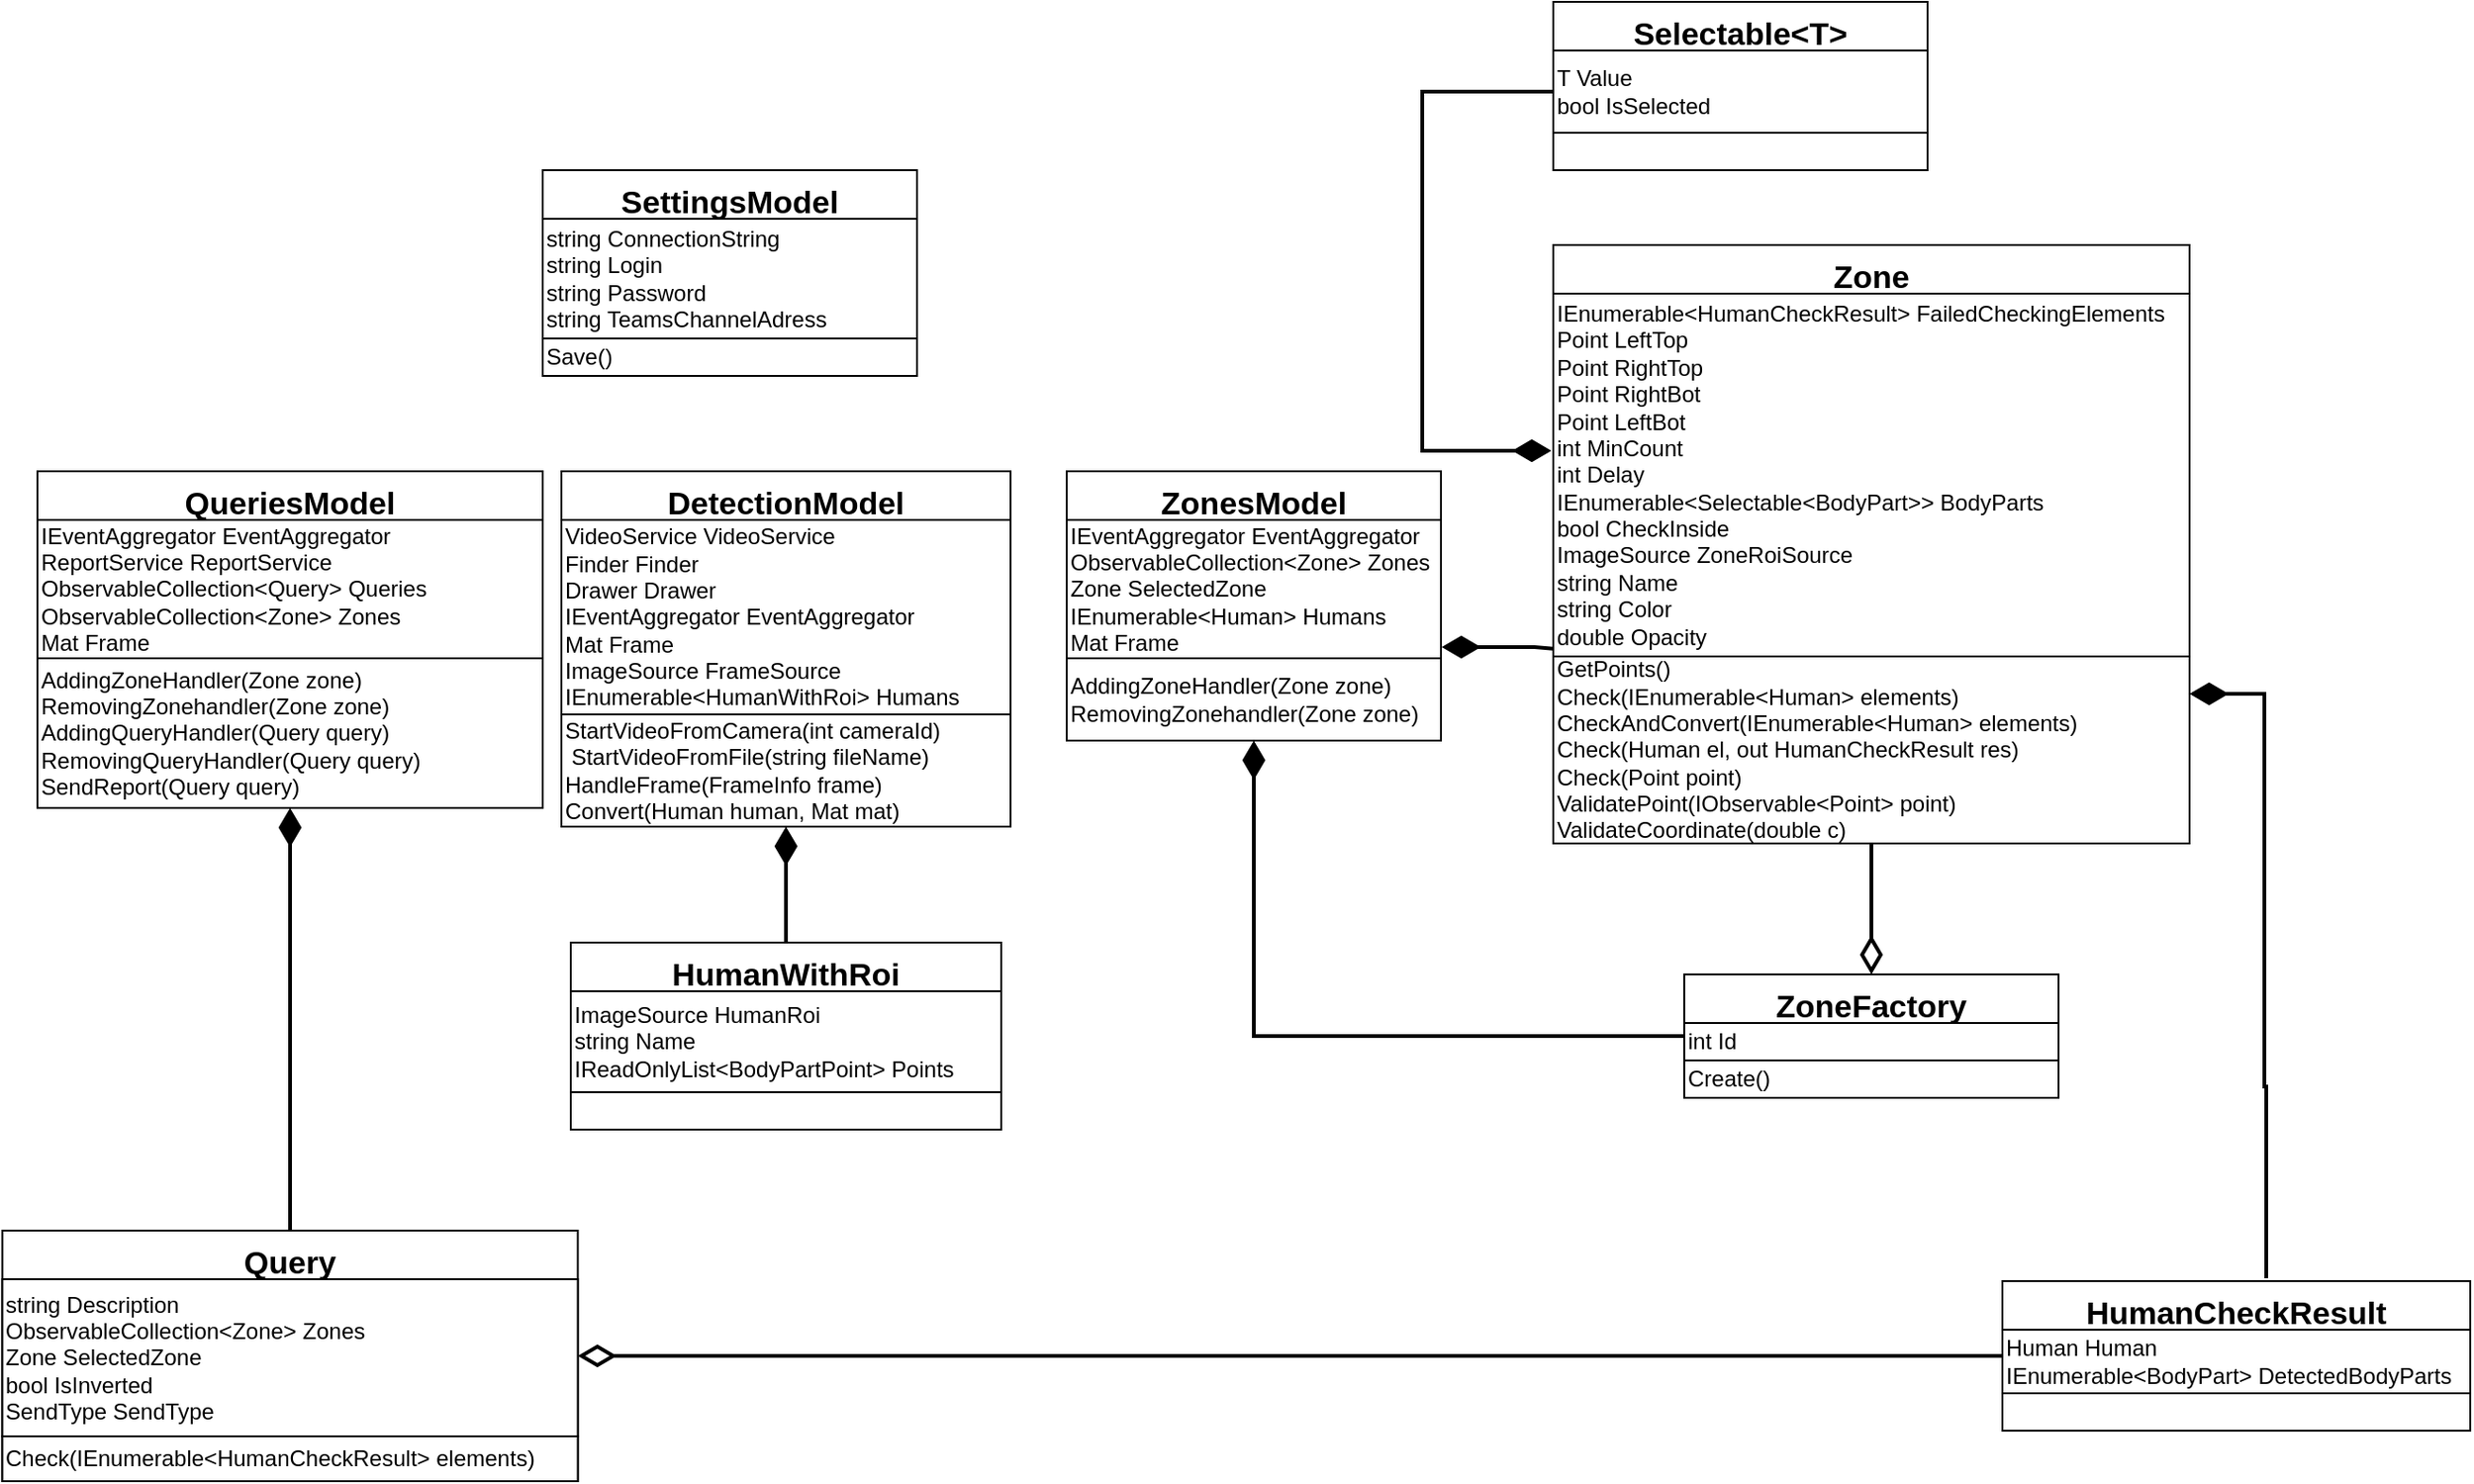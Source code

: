 <mxfile version="17.4.0" type="device" pages="11"><diagram id="lVbMk45v3q8_m3Y6EUMq" name="Models"><mxGraphModel dx="1808" dy="544" grid="1" gridSize="10" guides="1" tooltips="1" connect="1" arrows="1" fold="1" page="1" pageScale="1" pageWidth="827" pageHeight="1169" math="0" shadow="0"><root><mxCell id="0"/><mxCell id="1" parent="0"/><mxCell id="05B9P-WUZT3QeuVyk3-e-6" value=" " style="edgeStyle=orthogonalEdgeStyle;rounded=0;orthogonalLoop=1;jettySize=auto;html=1;exitX=1.002;exitY=0.919;exitDx=0;exitDy=0;entryX=0;entryY=0.979;entryDx=0;entryDy=0;fontSize=17;endArrow=none;endFill=0;startSize=15;endSize=14;strokeWidth=2;exitPerimeter=0;entryPerimeter=0;startArrow=diamondThin;startFill=1;" parent="1" source="pJwzsmM4xSmY9hDfG09i-18" target="pJwzsmM4xSmY9hDfG09i-14" edge="1"><mxGeometry relative="1" as="geometry"><Array as="points"><mxPoint x="550" y="536"/></Array><mxPoint x="560.0" y="454" as="targetPoint"/></mxGeometry></mxCell><mxCell id="05B9P-WUZT3QeuVyk3-e-19" value=" " style="edgeStyle=orthogonalEdgeStyle;rounded=0;orthogonalLoop=1;jettySize=auto;html=1;exitX=1;exitY=0.75;exitDx=0;exitDy=0;fontSize=17;endArrow=none;endFill=0;startSize=15;endSize=14;strokeWidth=2;entryX=0.564;entryY=-0.019;entryDx=0;entryDy=0;entryPerimeter=0;startArrow=diamondThin;startFill=1;" parent="1" source="05B9P-WUZT3QeuVyk3-e-4" target="05B9P-WUZT3QeuVyk3-e-20" edge="1"><mxGeometry relative="1" as="geometry"><mxPoint x="940" y="790" as="targetPoint"/><Array as="points"><mxPoint x="940" y="560"/><mxPoint x="940" y="770"/><mxPoint x="941" y="770"/></Array></mxGeometry></mxCell><mxCell id="JlenGatg_lp8XOTNK2Dg-1" value=" " style="edgeStyle=orthogonalEdgeStyle;rounded=0;orthogonalLoop=1;jettySize=auto;html=1;exitX=0.5;exitY=1;exitDx=0;exitDy=0;entryX=0;entryY=0.5;entryDx=0;entryDy=0;fontFamily=Helvetica;fontSize=18;fontColor=default;endArrow=none;endFill=0;startSize=15;endSize=13;strokeWidth=2;startArrow=diamondThin;startFill=1;" parent="1" source="Pwsf_MeEl19vd4MY9JQ1-3" target="Pwsf_MeEl19vd4MY9JQ1-7" edge="1"><mxGeometry relative="1" as="geometry"/></mxCell><mxCell id="Pwsf_MeEl19vd4MY9JQ1-3" value="ZonesModel" style="swimlane;fontStyle=1;align=center;verticalAlign=top;childLayout=stackLayout;horizontal=1;startSize=26;horizontalStack=0;resizeParent=1;resizeParentMax=0;resizeLast=0;collapsible=1;marginBottom=0;fontSize=17;" parent="1" vertex="1"><mxGeometry x="300" y="441" width="200" height="144" as="geometry"/></mxCell><mxCell id="pJwzsmM4xSmY9hDfG09i-18" value="IEventAggregator EventAggregator&lt;br&gt;ObservableCollection&amp;lt;Zone&amp;gt; Zones&lt;br&gt;Zone SelectedZone&lt;br&gt;IEnumerable&amp;lt;Human&amp;gt; Humans&lt;br&gt;Mat Frame" style="rounded=0;whiteSpace=wrap;html=1;fontFamily=Helvetica;fontSize=12;fontColor=default;startSize=26;strokeColor=default;fillColor=default;align=left;" parent="Pwsf_MeEl19vd4MY9JQ1-3" vertex="1"><mxGeometry y="26" width="200" height="74" as="geometry"/></mxCell><mxCell id="_mVb1CtB4kuStUobp9vn-20" value="AddingZoneHandler(Zone zone)&lt;br&gt;RemovingZonehandler(Zone zone)" style="rounded=0;whiteSpace=wrap;html=1;fontFamily=Helvetica;fontSize=12;fontColor=default;startSize=26;strokeColor=default;fillColor=default;align=left;" parent="Pwsf_MeEl19vd4MY9JQ1-3" vertex="1"><mxGeometry y="100" width="200" height="44" as="geometry"/></mxCell><mxCell id="05B9P-WUZT3QeuVyk3-e-10" value=" " style="edgeStyle=orthogonalEdgeStyle;rounded=0;orthogonalLoop=1;jettySize=auto;html=1;exitX=0.5;exitY=0;exitDx=0;exitDy=0;entryX=0.5;entryY=1;entryDx=0;entryDy=0;fontSize=17;endArrow=none;endFill=0;startSize=15;endSize=14;strokeWidth=2;startArrow=diamondThin;startFill=0;" parent="1" source="Pwsf_MeEl19vd4MY9JQ1-7" target="05B9P-WUZT3QeuVyk3-e-4" edge="1"><mxGeometry relative="1" as="geometry"/></mxCell><mxCell id="Pwsf_MeEl19vd4MY9JQ1-7" value="ZoneFactory" style="swimlane;fontStyle=1;align=center;verticalAlign=top;childLayout=stackLayout;horizontal=1;startSize=26;horizontalStack=0;resizeParent=1;resizeParentMax=0;resizeLast=0;collapsible=1;marginBottom=0;fontSize=17;" parent="1" vertex="1"><mxGeometry x="630" y="710" width="200" height="66" as="geometry"/></mxCell><mxCell id="_mVb1CtB4kuStUobp9vn-36" value="int Id" style="rounded=0;whiteSpace=wrap;html=1;fontFamily=Helvetica;fontSize=12;fontColor=default;startSize=26;strokeColor=default;fillColor=default;align=left;" parent="Pwsf_MeEl19vd4MY9JQ1-7" vertex="1"><mxGeometry y="26" width="200" height="20" as="geometry"/></mxCell><mxCell id="_mVb1CtB4kuStUobp9vn-35" value="Create()" style="rounded=0;whiteSpace=wrap;html=1;fontFamily=Helvetica;fontSize=12;fontColor=default;startSize=26;strokeColor=default;fillColor=default;align=left;" parent="Pwsf_MeEl19vd4MY9JQ1-7" vertex="1"><mxGeometry y="46" width="200" height="20" as="geometry"/></mxCell><mxCell id="Pwsf_MeEl19vd4MY9JQ1-8" value="SettingsModel" style="swimlane;fontStyle=1;align=center;verticalAlign=top;childLayout=stackLayout;horizontal=1;startSize=26;horizontalStack=0;resizeParent=1;resizeParentMax=0;resizeLast=0;collapsible=1;marginBottom=0;fontSize=17;" parent="1" vertex="1"><mxGeometry x="20" y="280" width="200" height="110" as="geometry"/></mxCell><mxCell id="_mVb1CtB4kuStUobp9vn-1" value="string ConnectionString&lt;br&gt;string Login&lt;br&gt;string Password&lt;br&gt;string TeamsChannelAdress" style="rounded=0;whiteSpace=wrap;html=1;fontFamily=Helvetica;fontSize=12;fontColor=default;startSize=26;strokeColor=default;fillColor=default;align=left;" parent="Pwsf_MeEl19vd4MY9JQ1-8" vertex="1"><mxGeometry y="26" width="200" height="64" as="geometry"/></mxCell><mxCell id="_mVb1CtB4kuStUobp9vn-3" value="Save()" style="rounded=0;whiteSpace=wrap;html=1;fontFamily=Helvetica;fontSize=12;fontColor=default;startSize=26;strokeColor=default;fillColor=default;align=left;" parent="Pwsf_MeEl19vd4MY9JQ1-8" vertex="1"><mxGeometry y="90" width="200" height="20" as="geometry"/></mxCell><mxCell id="05B9P-WUZT3QeuVyk3-e-18" value=" " style="edgeStyle=orthogonalEdgeStyle;rounded=0;orthogonalLoop=1;jettySize=auto;html=1;exitX=0.5;exitY=1;exitDx=0;exitDy=0;entryX=0.5;entryY=0;entryDx=0;entryDy=0;fontSize=17;endArrow=none;endFill=0;startSize=15;endSize=14;strokeWidth=2;startArrow=diamondThin;startFill=1;" parent="1" source="05B9P-WUZT3QeuVyk3-e-1" target="05B9P-WUZT3QeuVyk3-e-17" edge="1"><mxGeometry relative="1" as="geometry"/></mxCell><mxCell id="05B9P-WUZT3QeuVyk3-e-1" value="DetectionModel" style="swimlane;fontStyle=1;align=center;verticalAlign=top;childLayout=stackLayout;horizontal=1;startSize=26;horizontalStack=0;resizeParent=1;resizeParentMax=0;resizeLast=0;collapsible=1;marginBottom=0;fontSize=17;" parent="1" vertex="1"><mxGeometry x="30" y="441" width="240" height="190" as="geometry"/></mxCell><mxCell id="pJwzsmM4xSmY9hDfG09i-2" value="VideoService VideoService&lt;br&gt;Finder Finder&lt;br&gt;Drawer Drawer&lt;br&gt;IEventAggregator EventAggregator&lt;br&gt;Mat Frame&lt;br&gt;ImageSource FrameSource&lt;br&gt;IEnumerable&amp;lt;HumanWithRoi&amp;gt; Humans" style="rounded=0;whiteSpace=wrap;html=1;fontFamily=Helvetica;fontSize=12;fontColor=default;startSize=26;strokeColor=default;fillColor=default;align=left;" parent="05B9P-WUZT3QeuVyk3-e-1" vertex="1"><mxGeometry y="26" width="240" height="104" as="geometry"/></mxCell><mxCell id="_mVb1CtB4kuStUobp9vn-17" value="StartVideoFromCamera(int cameraId)&lt;br&gt;&amp;nbsp;StartVideoFromFile(string fileName)&lt;br&gt;HandleFrame(FrameInfo frame)&lt;br&gt;Convert(Human human, Mat mat)" style="rounded=0;whiteSpace=wrap;html=1;fontFamily=Helvetica;fontSize=12;fontColor=default;startSize=26;strokeColor=default;fillColor=default;align=left;" parent="05B9P-WUZT3QeuVyk3-e-1" vertex="1"><mxGeometry y="130" width="240" height="60" as="geometry"/></mxCell><mxCell id="05B9P-WUZT3QeuVyk3-e-4" value="Zone" style="swimlane;fontStyle=1;align=center;verticalAlign=top;childLayout=stackLayout;horizontal=1;startSize=26;horizontalStack=0;resizeParent=1;resizeParentMax=0;resizeLast=0;collapsible=1;marginBottom=0;fontSize=17;" parent="1" vertex="1"><mxGeometry x="560" y="320" width="340" height="320" as="geometry"/></mxCell><mxCell id="pJwzsmM4xSmY9hDfG09i-14" value="IEnumerable&amp;lt;HumanCheckResult&amp;gt; FailedCheckingElements&lt;br&gt;&lt;div&gt;Point LeftTop&amp;nbsp;&lt;/div&gt;&lt;div&gt;Point RightTop&lt;/div&gt;&lt;div&gt;Point RightBot&lt;/div&gt;&lt;div&gt;Point LeftBot&amp;nbsp;&lt;/div&gt;&lt;div&gt;int MinCount&lt;br&gt;&lt;/div&gt;&lt;div&gt;int Delay&lt;br&gt;&lt;/div&gt;&lt;div&gt;IEnumerable&amp;lt;Selectable&amp;lt;BodyPart&amp;gt;&amp;gt; BodyParts&lt;br&gt;&lt;/div&gt;&lt;div&gt;bool CheckInside&lt;br&gt;&lt;/div&gt;&lt;div&gt;ImageSource ZoneRoiSource&lt;br&gt;&lt;/div&gt;&lt;div&gt;string Name&lt;br&gt;&lt;/div&gt;&lt;div&gt;string Color&lt;br&gt;&lt;/div&gt;&lt;div&gt;double Opacity&lt;br&gt;&lt;/div&gt;" style="rounded=0;whiteSpace=wrap;html=1;fontFamily=Helvetica;fontSize=12;fontColor=default;startSize=26;strokeColor=default;fillColor=default;align=left;" parent="05B9P-WUZT3QeuVyk3-e-4" vertex="1"><mxGeometry y="26" width="340" height="194" as="geometry"/></mxCell><mxCell id="_mVb1CtB4kuStUobp9vn-23" value="GetPoints()&lt;br&gt;Check(IEnumerable&amp;lt;Human&amp;gt; elements)&lt;br&gt;CheckAndConvert(IEnumerable&amp;lt;Human&amp;gt; elements)&lt;br&gt;Check(Human el, out HumanCheckResult res)&lt;br&gt;Check(Point point)&lt;br&gt;ValidatePoint(IObservable&amp;lt;Point&amp;gt; point)&lt;br&gt;ValidateCoordinate(double c)" style="rounded=0;whiteSpace=wrap;html=1;fontFamily=Helvetica;fontSize=12;fontColor=default;startSize=26;strokeColor=default;fillColor=default;align=left;" parent="05B9P-WUZT3QeuVyk3-e-4" vertex="1"><mxGeometry y="220" width="340" height="100" as="geometry"/></mxCell><mxCell id="BBI9Ho5Rjt9mncwX-5yS-2" style="edgeStyle=orthogonalEdgeStyle;rounded=0;orthogonalLoop=1;jettySize=auto;html=1;exitX=0.5;exitY=1;exitDx=0;exitDy=0;entryX=0.5;entryY=0;entryDx=0;entryDy=0;fontSize=17;endArrow=none;endFill=0;startSize=15;endSize=14;strokeWidth=2;startArrow=diamondThin;startFill=1;" parent="1" source="05B9P-WUZT3QeuVyk3-e-11" target="BBI9Ho5Rjt9mncwX-5yS-1" edge="1"><mxGeometry relative="1" as="geometry"/></mxCell><mxCell id="BBI9Ho5Rjt9mncwX-5yS-3" value=" " style="edgeLabel;html=1;align=center;verticalAlign=middle;resizable=0;points=[];fontSize=17;" parent="BBI9Ho5Rjt9mncwX-5yS-2" vertex="1" connectable="0"><mxGeometry x="-0.268" relative="1" as="geometry"><mxPoint as="offset"/></mxGeometry></mxCell><mxCell id="05B9P-WUZT3QeuVyk3-e-11" value="QueriesModel" style="swimlane;fontStyle=1;align=center;verticalAlign=top;childLayout=stackLayout;horizontal=1;startSize=26;horizontalStack=0;resizeParent=1;resizeParentMax=0;resizeLast=0;collapsible=1;marginBottom=0;fontSize=17;" parent="1" vertex="1"><mxGeometry x="-250" y="441" width="270" height="180" as="geometry"/></mxCell><mxCell id="_mVb1CtB4kuStUobp9vn-14" value="&lt;span&gt;IEventAggregator EventAggregator&lt;br&gt;&lt;/span&gt;ReportService ReportService&lt;br&gt;&lt;span&gt;ObservableCollection&amp;lt;Query&amp;gt; Queries&lt;br&gt;&lt;/span&gt;ObservableCollection&amp;lt;Zone&amp;gt; Zones&lt;br&gt;&lt;span&gt;Mat Frame&lt;br&gt;&lt;/span&gt;" style="rounded=0;whiteSpace=wrap;html=1;fontFamily=Helvetica;fontSize=12;fontColor=default;startSize=26;strokeColor=default;fillColor=default;align=left;" parent="05B9P-WUZT3QeuVyk3-e-11" vertex="1"><mxGeometry y="26" width="270" height="74" as="geometry"/></mxCell><mxCell id="_mVb1CtB4kuStUobp9vn-15" value="&lt;span&gt;AddingZoneHandler(Zone zone)&lt;/span&gt;&lt;br&gt;&lt;span&gt;RemovingZonehandler(Zone zone)&lt;br&gt;&lt;/span&gt;AddingQueryHandler(Query query)&lt;br&gt;RemovingQueryHandler(Query query)&lt;br&gt;SendReport(Query query)&lt;span&gt;&lt;br&gt;&lt;/span&gt;" style="rounded=0;whiteSpace=wrap;html=1;fontFamily=Helvetica;fontSize=12;fontColor=default;startSize=26;strokeColor=default;fillColor=default;align=left;" parent="05B9P-WUZT3QeuVyk3-e-11" vertex="1"><mxGeometry y="100" width="270" height="80" as="geometry"/></mxCell><mxCell id="05B9P-WUZT3QeuVyk3-e-17" value="HumanWithRoi" style="swimlane;fontStyle=1;align=center;verticalAlign=top;childLayout=stackLayout;horizontal=1;startSize=26;horizontalStack=0;resizeParent=1;resizeParentMax=0;resizeLast=0;collapsible=1;marginBottom=0;fontSize=17;" parent="1" vertex="1"><mxGeometry x="35" y="693" width="230" height="100" as="geometry"/></mxCell><mxCell id="_mVb1CtB4kuStUobp9vn-29" value="ImageSource HumanRoi&lt;br&gt;string Name&lt;br&gt;IReadOnlyList&amp;lt;BodyPartPoint&amp;gt; Points" style="rounded=0;whiteSpace=wrap;html=1;fontFamily=Helvetica;fontSize=12;fontColor=default;startSize=26;strokeColor=default;fillColor=default;align=left;" parent="05B9P-WUZT3QeuVyk3-e-17" vertex="1"><mxGeometry y="26" width="230" height="54" as="geometry"/></mxCell><mxCell id="_mVb1CtB4kuStUobp9vn-30" value="" style="rounded=0;whiteSpace=wrap;html=1;fontFamily=Helvetica;fontSize=12;fontColor=default;startSize=26;strokeColor=default;fillColor=default;align=left;" parent="05B9P-WUZT3QeuVyk3-e-17" vertex="1"><mxGeometry y="80" width="230" height="20" as="geometry"/></mxCell><mxCell id="05B9P-WUZT3QeuVyk3-e-20" value="HumanCheckResult" style="swimlane;fontStyle=1;align=center;verticalAlign=top;childLayout=stackLayout;horizontal=1;startSize=26;horizontalStack=0;resizeParent=1;resizeParentMax=0;resizeLast=0;collapsible=1;marginBottom=0;fontSize=17;" parent="1" vertex="1"><mxGeometry x="800" y="874" width="250" height="80" as="geometry"/></mxCell><mxCell id="_mVb1CtB4kuStUobp9vn-38" value="Human Human&lt;br&gt;IEnumerable&amp;lt;BodyPart&amp;gt; DetectedBodyParts" style="rounded=0;whiteSpace=wrap;html=1;fontFamily=Helvetica;fontSize=12;fontColor=default;startSize=26;strokeColor=default;fillColor=default;align=left;" parent="05B9P-WUZT3QeuVyk3-e-20" vertex="1"><mxGeometry y="26" width="250" height="34" as="geometry"/></mxCell><mxCell id="_mVb1CtB4kuStUobp9vn-39" value="" style="rounded=0;whiteSpace=wrap;html=1;fontFamily=Helvetica;fontSize=12;fontColor=default;startSize=26;strokeColor=default;fillColor=default;align=left;" parent="05B9P-WUZT3QeuVyk3-e-20" vertex="1"><mxGeometry y="60" width="250" height="20" as="geometry"/></mxCell><mxCell id="RXeYNyWutmVe1sx_dvgy-1" value="Selectable&lt;T&gt;" style="swimlane;fontStyle=1;align=center;verticalAlign=top;childLayout=stackLayout;horizontal=1;startSize=26;horizontalStack=0;resizeParent=1;resizeParentMax=0;resizeLast=0;collapsible=1;marginBottom=0;fontSize=17;" parent="1" vertex="1"><mxGeometry x="560" y="190" width="200" height="90" as="geometry"/></mxCell><mxCell id="_mVb1CtB4kuStUobp9vn-26" value="T Value&lt;br&gt;bool IsSelected" style="rounded=0;whiteSpace=wrap;html=1;fontFamily=Helvetica;fontSize=12;fontColor=default;startSize=26;strokeColor=default;fillColor=default;align=left;" parent="RXeYNyWutmVe1sx_dvgy-1" vertex="1"><mxGeometry y="26" width="200" height="44" as="geometry"/></mxCell><mxCell id="_mVb1CtB4kuStUobp9vn-27" value="" style="rounded=0;whiteSpace=wrap;html=1;fontFamily=Helvetica;fontSize=12;fontColor=default;startSize=26;strokeColor=default;fillColor=default;align=left;" parent="RXeYNyWutmVe1sx_dvgy-1" vertex="1"><mxGeometry y="70" width="200" height="20" as="geometry"/></mxCell><mxCell id="BBI9Ho5Rjt9mncwX-5yS-4" value=" " style="edgeStyle=orthogonalEdgeStyle;rounded=0;orthogonalLoop=1;jettySize=auto;html=1;exitX=1;exitY=0.5;exitDx=0;exitDy=0;entryX=0;entryY=0.5;entryDx=0;entryDy=0;fontSize=17;endArrow=none;endFill=0;startSize=15;endSize=14;strokeWidth=2;startArrow=diamondThin;startFill=0;" parent="1" source="BBI9Ho5Rjt9mncwX-5yS-1" target="05B9P-WUZT3QeuVyk3-e-20" edge="1"><mxGeometry relative="1" as="geometry"/></mxCell><mxCell id="BBI9Ho5Rjt9mncwX-5yS-1" value="Query" style="swimlane;fontStyle=1;align=center;verticalAlign=top;childLayout=stackLayout;horizontal=1;startSize=26;horizontalStack=0;resizeParent=1;resizeParentMax=0;resizeLast=0;collapsible=1;marginBottom=0;fontSize=17;" parent="1" vertex="1"><mxGeometry x="-268.75" y="847" width="307.5" height="134" as="geometry"/></mxCell><mxCell id="_mVb1CtB4kuStUobp9vn-33" value="&lt;span&gt;string Description&lt;br&gt;ObservableCollection&amp;lt;Zone&amp;gt; Zones&lt;br&gt;Zone SelectedZone&lt;br&gt;bool IsInverted&lt;br&gt;SendType SendType&lt;br&gt;&lt;/span&gt;" style="rounded=0;whiteSpace=wrap;html=1;fontFamily=Helvetica;fontSize=12;fontColor=default;startSize=26;strokeColor=default;fillColor=default;align=left;" parent="BBI9Ho5Rjt9mncwX-5yS-1" vertex="1"><mxGeometry y="26" width="307.5" height="84" as="geometry"/></mxCell><mxCell id="_mVb1CtB4kuStUobp9vn-34" value="Check(IEnumerable&amp;lt;&lt;span style=&quot;font-size: 12px ; text-align: center&quot;&gt;HumanCheckResult&lt;/span&gt;&amp;gt; elements)" style="rounded=0;whiteSpace=wrap;html=1;fontFamily=Helvetica;fontSize=12;fontColor=default;startSize=26;strokeColor=default;fillColor=default;align=left;" parent="BBI9Ho5Rjt9mncwX-5yS-1" vertex="1"><mxGeometry y="110" width="307.5" height="24" as="geometry"/></mxCell><mxCell id="SGI4fPlgt683u-17kk_A-1" value="" style="edgeStyle=orthogonalEdgeStyle;rounded=0;orthogonalLoop=1;jettySize=auto;html=1;entryX=0;entryY=0.5;entryDx=0;entryDy=0;fontSize=17;endArrow=none;endFill=0;startSize=15;endSize=14;strokeWidth=2;startArrow=diamondThin;startFill=1;" edge="1" parent="1" target="_mVb1CtB4kuStUobp9vn-26"><mxGeometry x="0.082" relative="1" as="geometry"><Array as="points"><mxPoint x="559" y="430"/><mxPoint x="490" y="430"/><mxPoint x="490" y="238"/></Array><mxPoint x="570" y="545.926" as="targetPoint"/><mxPoint x="559" y="430" as="sourcePoint"/><mxPoint as="offset"/></mxGeometry></mxCell></root></mxGraphModel></diagram><diagram id="eccBWpAx4H5GI1JZVXms" name="ViewModels"><mxGraphModel dx="2249" dy="789" grid="1" gridSize="10" guides="1" tooltips="1" connect="1" arrows="1" fold="1" page="1" pageScale="1" pageWidth="827" pageHeight="1169" math="0" shadow="0"><root><mxCell id="0"/><mxCell id="1" parent="0"/><mxCell id="mF8u1LyoYfnVITgFCpwh-1" value="ShellViewModel" style="swimlane;fontStyle=1;align=center;verticalAlign=top;childLayout=stackLayout;horizontal=1;startSize=26;horizontalStack=0;resizeParent=1;resizeParentMax=0;resizeLast=0;collapsible=1;marginBottom=0;fontSize=17;" parent="1" vertex="1"><mxGeometry x="114" y="153" width="200" height="90" as="geometry"/></mxCell><mxCell id="F-iW6HoVnYA_1RoCXZac-22" value="IEventAggregator EventAggregator&lt;br&gt;SnackbarMessageQueue Queue" style="rounded=0;whiteSpace=wrap;html=1;fontFamily=Helvetica;fontSize=12;fontColor=default;startSize=26;strokeColor=default;fillColor=default;align=left;" parent="mF8u1LyoYfnVITgFCpwh-1" vertex="1"><mxGeometry y="26" width="200" height="44" as="geometry"/></mxCell><mxCell id="F-iW6HoVnYA_1RoCXZac-23" value="" style="rounded=0;whiteSpace=wrap;html=1;fontFamily=Helvetica;fontSize=12;fontColor=default;startSize=26;strokeColor=default;fillColor=default;align=left;" parent="mF8u1LyoYfnVITgFCpwh-1" vertex="1"><mxGeometry y="70" width="200" height="20" as="geometry"/></mxCell><mxCell id="mF8u1LyoYfnVITgFCpwh-2" value="ZoneConsumer" style="swimlane;fontStyle=1;align=center;verticalAlign=top;childLayout=stackLayout;horizontal=1;startSize=26;horizontalStack=0;resizeParent=1;resizeParentMax=0;resizeLast=0;collapsible=1;marginBottom=0;fontSize=17;" parent="1" vertex="1"><mxGeometry x="-130" y="113" width="200" height="80" as="geometry"/></mxCell><mxCell id="F-iW6HoVnYA_1RoCXZac-7" value="IEventAggregator EventAggregator&lt;br&gt;ObservableCollection&amp;lt;Zone&amp;gt; Zones" style="rounded=0;whiteSpace=wrap;html=1;fontFamily=Helvetica;fontSize=12;fontColor=default;startSize=26;strokeColor=default;fillColor=default;align=left;" parent="mF8u1LyoYfnVITgFCpwh-2" vertex="1"><mxGeometry y="26" width="200" height="34" as="geometry"/></mxCell><mxCell id="F-iW6HoVnYA_1RoCXZac-8" value="" style="rounded=0;whiteSpace=wrap;html=1;fontFamily=Helvetica;fontSize=12;fontColor=default;startSize=26;strokeColor=default;fillColor=default;align=left;" parent="mF8u1LyoYfnVITgFCpwh-2" vertex="1"><mxGeometry y="60" width="200" height="20" as="geometry"/></mxCell><mxCell id="cVGPGwTRxzzX_lsUKX8O-2" value="DetectionZonesViewModel" style="swimlane;fontStyle=1;align=center;verticalAlign=top;childLayout=stackLayout;horizontal=1;startSize=26;horizontalStack=0;resizeParent=1;resizeParentMax=0;resizeLast=0;collapsible=1;marginBottom=0;fontSize=17;" parent="1" vertex="1"><mxGeometry x="114" y="20" width="260" height="98" as="geometry"/></mxCell><mxCell id="F-iW6HoVnYA_1RoCXZac-18" value="ZonesModel Model&lt;br&gt;ICommand AddZoneCommand&lt;br&gt;ICommand RemoveZoneCommand" style="rounded=0;whiteSpace=wrap;html=1;fontFamily=Helvetica;fontSize=12;fontColor=default;startSize=26;strokeColor=default;fillColor=default;align=left;" parent="cVGPGwTRxzzX_lsUKX8O-2" vertex="1"><mxGeometry y="26" width="260" height="52" as="geometry"/></mxCell><mxCell id="F-iW6HoVnYA_1RoCXZac-16" value="" style="rounded=0;whiteSpace=wrap;html=1;fontFamily=Helvetica;fontSize=12;fontColor=default;startSize=26;strokeColor=default;fillColor=default;align=left;" parent="cVGPGwTRxzzX_lsUKX8O-2" vertex="1"><mxGeometry y="78" width="260" height="20" as="geometry"/></mxCell><mxCell id="cVGPGwTRxzzX_lsUKX8O-4" value="OpenCameraDialogViewModel" style="swimlane;fontStyle=1;align=center;verticalAlign=top;childLayout=stackLayout;horizontal=1;startSize=26;horizontalStack=0;resizeParent=1;resizeParentMax=0;resizeLast=0;collapsible=1;marginBottom=0;fontSize=17;" parent="1" vertex="1"><mxGeometry x="434" y="20" width="280" height="130" as="geometry"/></mxCell><mxCell id="F-iW6HoVnYA_1RoCXZac-28" value="VideoService VideoService&lt;br&gt;IEnumerable&amp;lt;VideoDeviceInfo&amp;gt; VideoDevices&lt;br&gt;VideoDeviceInfo SelectedDevice&lt;br&gt;ICommand CompleteCommand&lt;br&gt;ICommand CancelCommand" style="rounded=0;whiteSpace=wrap;html=1;fontFamily=Helvetica;fontSize=12;fontColor=default;startSize=26;strokeColor=default;fillColor=default;align=left;" parent="cVGPGwTRxzzX_lsUKX8O-4" vertex="1"><mxGeometry y="26" width="280" height="84" as="geometry"/></mxCell><mxCell id="F-iW6HoVnYA_1RoCXZac-29" value="" style="rounded=0;whiteSpace=wrap;html=1;fontFamily=Helvetica;fontSize=12;fontColor=default;startSize=26;strokeColor=default;fillColor=default;align=left;" parent="cVGPGwTRxzzX_lsUKX8O-4" vertex="1"><mxGeometry y="110" width="280" height="20" as="geometry"/></mxCell><mxCell id="cVGPGwTRxzzX_lsUKX8O-9" style="edgeStyle=orthogonalEdgeStyle;rounded=0;orthogonalLoop=1;jettySize=auto;html=1;exitX=0.5;exitY=0;exitDx=0;exitDy=0;fontSize=17;endArrow=block;endFill=0;startSize=6;endSize=14;strokeWidth=2;entryX=0;entryY=0.5;entryDx=0;entryDy=0;" parent="1" source="cVGPGwTRxzzX_lsUKX8O-5" target="mF8u1LyoYfnVITgFCpwh-2" edge="1"><mxGeometry relative="1" as="geometry"><mxPoint x="-200" y="200" as="targetPoint"/><Array as="points"><mxPoint x="-250" y="153"/></Array></mxGeometry></mxCell><mxCell id="Gm1gbn7dVcfFZR_8BNUo-9" value=" " style="edgeLabel;html=1;align=center;verticalAlign=middle;resizable=0;points=[];fontSize=17;" parent="cVGPGwTRxzzX_lsUKX8O-9" vertex="1" connectable="0"><mxGeometry x="-0.684" relative="1" as="geometry"><mxPoint as="offset"/></mxGeometry></mxCell><mxCell id="cVGPGwTRxzzX_lsUKX8O-5" value="DetectionViewModel" style="swimlane;fontStyle=1;align=center;verticalAlign=top;childLayout=stackLayout;horizontal=1;startSize=26;horizontalStack=0;resizeParent=1;resizeParentMax=0;resizeLast=0;collapsible=1;marginBottom=0;fontSize=17;" parent="1" vertex="1"><mxGeometry x="-385" y="240" width="270" height="120" as="geometry"/></mxCell><mxCell id="F-iW6HoVnYA_1RoCXZac-6" value="DetectionModel Model&lt;br&gt;IDialogService DialogService&lt;br&gt;Zone SelectedZone&lt;br&gt;ICommand StartVideoFromFileCommand&lt;br&gt;ICommand StartVideoFromCameraCommand&amp;nbsp;" style="rounded=0;whiteSpace=wrap;html=1;fontFamily=Helvetica;fontSize=12;fontColor=default;startSize=26;strokeColor=default;fillColor=default;align=left;" parent="cVGPGwTRxzzX_lsUKX8O-5" vertex="1"><mxGeometry y="26" width="270" height="74" as="geometry"/></mxCell><mxCell id="F-iW6HoVnYA_1RoCXZac-5" value="" style="rounded=0;whiteSpace=wrap;html=1;fontFamily=Helvetica;fontSize=12;fontColor=default;startSize=26;strokeColor=default;fillColor=default;align=left;" parent="cVGPGwTRxzzX_lsUKX8O-5" vertex="1"><mxGeometry y="100" width="270" height="20" as="geometry"/></mxCell><mxCell id="cVGPGwTRxzzX_lsUKX8O-8" style="edgeStyle=orthogonalEdgeStyle;rounded=0;orthogonalLoop=1;jettySize=auto;html=1;exitX=0.5;exitY=1;exitDx=0;exitDy=0;entryX=0;entryY=0.5;entryDx=0;entryDy=0;fontSize=17;endArrow=block;endFill=0;startSize=6;endSize=14;strokeWidth=2;" parent="1" source="cVGPGwTRxzzX_lsUKX8O-7" target="mF8u1LyoYfnVITgFCpwh-2" edge="1"><mxGeometry relative="1" as="geometry"/></mxCell><mxCell id="Gm1gbn7dVcfFZR_8BNUo-10" value=" " style="edgeLabel;html=1;align=center;verticalAlign=middle;resizable=0;points=[];fontSize=17;" parent="cVGPGwTRxzzX_lsUKX8O-8" vertex="1" connectable="0"><mxGeometry x="-0.838" y="-1" relative="1" as="geometry"><mxPoint x="1" y="6" as="offset"/></mxGeometry></mxCell><mxCell id="cVGPGwTRxzzX_lsUKX8O-7" value="ZonesViewModel" style="swimlane;fontStyle=1;align=center;verticalAlign=top;childLayout=stackLayout;horizontal=1;startSize=26;horizontalStack=0;resizeParent=1;resizeParentMax=0;resizeLast=0;collapsible=1;marginBottom=0;fontSize=17;" parent="1" vertex="1"><mxGeometry x="-360" y="20" width="220" height="66" as="geometry"/></mxCell><mxCell id="F-iW6HoVnYA_1RoCXZac-3" value="" style="rounded=0;whiteSpace=wrap;html=1;fontFamily=Helvetica;fontSize=12;fontColor=default;startSize=26;strokeColor=default;fillColor=default;align=left;" parent="cVGPGwTRxzzX_lsUKX8O-7" vertex="1"><mxGeometry y="26" width="220" height="20" as="geometry"/></mxCell><mxCell id="F-iW6HoVnYA_1RoCXZac-1" value="" style="rounded=0;whiteSpace=wrap;html=1;fontFamily=Helvetica;fontSize=12;fontColor=default;startSize=26;strokeColor=default;fillColor=default;align=left;" parent="cVGPGwTRxzzX_lsUKX8O-7" vertex="1"><mxGeometry y="46" width="220" height="20" as="geometry"/></mxCell><mxCell id="cVGPGwTRxzzX_lsUKX8O-11" value="HumansViewModel" style="swimlane;fontStyle=1;align=center;verticalAlign=top;childLayout=stackLayout;horizontal=1;startSize=26;horizontalStack=0;resizeParent=1;resizeParentMax=0;resizeLast=0;collapsible=1;marginBottom=0;fontSize=17;" parent="1" vertex="1"><mxGeometry x="434" y="170" width="220" height="96" as="geometry"/></mxCell><mxCell id="F-iW6HoVnYA_1RoCXZac-21" value="IEventAggregator EventAggregator&lt;br&gt;IEnumerable&amp;lt;HumanWithRoi&amp;gt; Humans" style="rounded=0;whiteSpace=wrap;html=1;fontFamily=Helvetica;fontSize=12;fontColor=default;startSize=26;strokeColor=default;fillColor=default;align=left;" parent="cVGPGwTRxzzX_lsUKX8O-11" vertex="1"><mxGeometry y="26" width="220" height="50" as="geometry"/></mxCell><mxCell id="F-iW6HoVnYA_1RoCXZac-19" value="" style="rounded=0;whiteSpace=wrap;html=1;fontFamily=Helvetica;fontSize=12;fontColor=default;startSize=26;strokeColor=default;fillColor=default;align=left;" parent="cVGPGwTRxzzX_lsUKX8O-11" vertex="1"><mxGeometry y="76" width="220" height="20" as="geometry"/></mxCell><mxCell id="cVGPGwTRxzzX_lsUKX8O-13" value="SettingsViewModel" style="swimlane;fontStyle=1;align=center;verticalAlign=top;childLayout=stackLayout;horizontal=1;startSize=26;horizontalStack=0;resizeParent=1;resizeParentMax=0;resizeLast=0;collapsible=1;marginBottom=0;fontSize=17;" parent="1" vertex="1"><mxGeometry x="114" y="280" width="200" height="66" as="geometry"/></mxCell><mxCell id="F-iW6HoVnYA_1RoCXZac-25" value="" style="rounded=0;whiteSpace=wrap;html=1;fontFamily=Helvetica;fontSize=12;fontColor=default;startSize=26;strokeColor=default;fillColor=default;align=left;" parent="cVGPGwTRxzzX_lsUKX8O-13" vertex="1"><mxGeometry y="26" width="200" height="20" as="geometry"/></mxCell><mxCell id="F-iW6HoVnYA_1RoCXZac-26" value="" style="rounded=0;whiteSpace=wrap;html=1;fontFamily=Helvetica;fontSize=12;fontColor=default;startSize=26;strokeColor=default;fillColor=default;align=left;" parent="cVGPGwTRxzzX_lsUKX8O-13" vertex="1"><mxGeometry y="46" width="200" height="20" as="geometry"/></mxCell><mxCell id="C4_Ru57IpLdiVKwiERFF-1" value="QueriesViewModel" style="swimlane;fontStyle=1;align=center;verticalAlign=top;childLayout=stackLayout;horizontal=1;startSize=26;horizontalStack=0;resizeParent=1;resizeParentMax=0;resizeLast=0;collapsible=1;marginBottom=0;fontSize=17;" vertex="1" parent="1"><mxGeometry x="434" y="300" width="200" height="100" as="geometry"/></mxCell><mxCell id="C4_Ru57IpLdiVKwiERFF-2" value="&lt;span&gt;QueriesModel Model&lt;/span&gt;&lt;br&gt;&lt;span&gt;ICommand AddQueryCommand&lt;/span&gt;&lt;br&gt;&lt;span&gt;ICommand RemoveQueryCommand&lt;/span&gt;" style="rounded=0;whiteSpace=wrap;html=1;fontFamily=Helvetica;fontSize=12;fontColor=default;startSize=26;strokeColor=default;fillColor=default;align=left;" vertex="1" parent="C4_Ru57IpLdiVKwiERFF-1"><mxGeometry y="26" width="200" height="54" as="geometry"/></mxCell><mxCell id="C4_Ru57IpLdiVKwiERFF-3" value="" style="rounded=0;whiteSpace=wrap;html=1;fontFamily=Helvetica;fontSize=12;fontColor=default;startSize=26;strokeColor=default;fillColor=default;align=left;" vertex="1" parent="C4_Ru57IpLdiVKwiERFF-1"><mxGeometry y="80" width="200" height="20" as="geometry"/></mxCell></root></mxGraphModel></diagram><diagram id="ZwteJK--eHnxEDnkf1O6" name="Views"><mxGraphModel dx="2249" dy="789" grid="1" gridSize="10" guides="1" tooltips="1" connect="1" arrows="1" fold="1" page="1" pageScale="1" pageWidth="827" pageHeight="1169" math="0" shadow="0"><root><mxCell id="0"/><mxCell id="1" parent="0"/><mxCell id="0LN0Os0TlgbcNT7TuWBF-3" style="edgeStyle=orthogonalEdgeStyle;rounded=0;orthogonalLoop=1;jettySize=auto;html=1;exitX=0.5;exitY=0;exitDx=0;exitDy=0;entryX=0.5;entryY=1;entryDx=0;entryDy=0;fontSize=17;endArrow=none;endFill=0;startSize=17;endSize=14;strokeWidth=2;startArrow=diamondThin;startFill=1;" parent="1" source="0LN0Os0TlgbcNT7TuWBF-1" target="0LN0Os0TlgbcNT7TuWBF-2" edge="1"><mxGeometry relative="1" as="geometry"/></mxCell><mxCell id="c0GDDBGlBjeldphuzk5E-3" value=" " style="edgeLabel;html=1;align=center;verticalAlign=middle;resizable=0;points=[];fontSize=17;" parent="0LN0Os0TlgbcNT7TuWBF-3" vertex="1" connectable="0"><mxGeometry x="-0.268" y="-2" relative="1" as="geometry"><mxPoint as="offset"/></mxGeometry></mxCell><mxCell id="0LN0Os0TlgbcNT7TuWBF-17" style="edgeStyle=orthogonalEdgeStyle;rounded=0;orthogonalLoop=1;jettySize=auto;html=1;exitX=0;exitY=0.5;exitDx=0;exitDy=0;entryX=1;entryY=0.5;entryDx=0;entryDy=0;fontSize=17;endArrow=none;endFill=0;startSize=17;endSize=14;strokeWidth=2;startArrow=diamondThin;startFill=1;" parent="1" source="0LN0Os0TlgbcNT7TuWBF-1" target="0LN0Os0TlgbcNT7TuWBF-16" edge="1"><mxGeometry relative="1" as="geometry"/></mxCell><mxCell id="c0GDDBGlBjeldphuzk5E-1" value=" " style="edgeLabel;html=1;align=center;verticalAlign=middle;resizable=0;points=[];fontSize=17;" parent="0LN0Os0TlgbcNT7TuWBF-17" vertex="1" connectable="0"><mxGeometry x="-0.148" relative="1" as="geometry"><mxPoint as="offset"/></mxGeometry></mxCell><mxCell id="0LN0Os0TlgbcNT7TuWBF-19" value=" " style="edgeStyle=orthogonalEdgeStyle;rounded=0;orthogonalLoop=1;jettySize=auto;html=1;exitX=1;exitY=0.5;exitDx=0;exitDy=0;entryX=0;entryY=0.5;entryDx=0;entryDy=0;fontSize=17;endArrow=none;endFill=0;startSize=17;endSize=14;strokeWidth=2;startArrow=diamondThin;startFill=1;" parent="1" source="0LN0Os0TlgbcNT7TuWBF-1" target="0LN0Os0TlgbcNT7TuWBF-18" edge="1"><mxGeometry relative="1" as="geometry"/></mxCell><mxCell id="0LN0Os0TlgbcNT7TuWBF-21" style="edgeStyle=orthogonalEdgeStyle;rounded=0;orthogonalLoop=1;jettySize=auto;html=1;exitX=0.5;exitY=1;exitDx=0;exitDy=0;entryX=0.5;entryY=0;entryDx=0;entryDy=0;fontSize=17;endArrow=none;endFill=0;startSize=17;endSize=14;strokeWidth=2;startArrow=diamondThin;startFill=1;" parent="1" source="0LN0Os0TlgbcNT7TuWBF-1" target="0LN0Os0TlgbcNT7TuWBF-20" edge="1"><mxGeometry relative="1" as="geometry"/></mxCell><mxCell id="c0GDDBGlBjeldphuzk5E-2" value=" " style="edgeLabel;html=1;align=center;verticalAlign=middle;resizable=0;points=[];fontSize=17;" parent="0LN0Os0TlgbcNT7TuWBF-21" vertex="1" connectable="0"><mxGeometry x="-0.256" y="4" relative="1" as="geometry"><mxPoint as="offset"/></mxGeometry></mxCell><mxCell id="0LN0Os0TlgbcNT7TuWBF-1" value="Shell" style="swimlane;fontStyle=1;align=center;verticalAlign=top;childLayout=stackLayout;horizontal=1;startSize=26;horizontalStack=0;resizeParent=1;resizeParentMax=0;resizeLast=0;collapsible=1;marginBottom=0;fontSize=17;" parent="1" vertex="1"><mxGeometry x="280" y="400" width="120" height="66" as="geometry"/></mxCell><mxCell id="a2hJufUj3gn7He7Td8_c-19" value="" style="rounded=0;whiteSpace=wrap;html=1;fontFamily=Helvetica;fontSize=12;fontColor=default;startSize=26;strokeColor=default;fillColor=default;align=left;" parent="0LN0Os0TlgbcNT7TuWBF-1" vertex="1"><mxGeometry y="26" width="120" height="20" as="geometry"/></mxCell><mxCell id="a2hJufUj3gn7He7Td8_c-21" value="" style="rounded=0;whiteSpace=wrap;html=1;fontFamily=Helvetica;fontSize=12;fontColor=default;startSize=26;strokeColor=default;fillColor=default;align=left;" parent="0LN0Os0TlgbcNT7TuWBF-1" vertex="1"><mxGeometry y="46" width="120" height="20" as="geometry"/></mxCell><mxCell id="0LN0Os0TlgbcNT7TuWBF-14" style="edgeStyle=orthogonalEdgeStyle;rounded=0;orthogonalLoop=1;jettySize=auto;html=1;exitX=1;exitY=0.5;exitDx=0;exitDy=0;entryX=0;entryY=0.5;entryDx=0;entryDy=0;fontSize=17;endArrow=none;endFill=0;startSize=17;endSize=14;strokeWidth=2;startArrow=diamondThin;startFill=1;" parent="1" source="0LN0Os0TlgbcNT7TuWBF-2" target="0LN0Os0TlgbcNT7TuWBF-7" edge="1"><mxGeometry relative="1" as="geometry"/></mxCell><mxCell id="c0GDDBGlBjeldphuzk5E-4" value=" " style="edgeLabel;html=1;align=center;verticalAlign=middle;resizable=0;points=[];fontSize=17;" parent="0LN0Os0TlgbcNT7TuWBF-14" vertex="1" connectable="0"><mxGeometry x="-0.082" relative="1" as="geometry"><mxPoint as="offset"/></mxGeometry></mxCell><mxCell id="0LN0Os0TlgbcNT7TuWBF-15" style="edgeStyle=orthogonalEdgeStyle;rounded=0;orthogonalLoop=1;jettySize=auto;html=1;exitX=0.75;exitY=0;exitDx=0;exitDy=0;entryX=0.5;entryY=1;entryDx=0;entryDy=0;fontSize=17;endArrow=none;endFill=0;startSize=17;endSize=14;strokeWidth=2;startArrow=diamondThin;startFill=1;" parent="1" source="0LN0Os0TlgbcNT7TuWBF-2" target="0LN0Os0TlgbcNT7TuWBF-5" edge="1"><mxGeometry relative="1" as="geometry"><Array as="points"><mxPoint x="382" y="200"/><mxPoint x="455" y="200"/></Array></mxGeometry></mxCell><mxCell id="c0GDDBGlBjeldphuzk5E-7" value=" " style="edgeLabel;html=1;align=center;verticalAlign=middle;resizable=0;points=[];fontSize=17;" parent="0LN0Os0TlgbcNT7TuWBF-15" vertex="1" connectable="0"><mxGeometry x="-0.209" relative="1" as="geometry"><mxPoint as="offset"/></mxGeometry></mxCell><mxCell id="0LN0Os0TlgbcNT7TuWBF-24" style="edgeStyle=orthogonalEdgeStyle;rounded=0;orthogonalLoop=1;jettySize=auto;html=1;exitX=0.25;exitY=0;exitDx=0;exitDy=0;entryX=0.5;entryY=1;entryDx=0;entryDy=0;fontSize=17;endArrow=none;endFill=0;startSize=17;endSize=14;strokeWidth=2;startArrow=diamondThin;startFill=1;" parent="1" source="0LN0Os0TlgbcNT7TuWBF-2" target="0LN0Os0TlgbcNT7TuWBF-23" edge="1"><mxGeometry relative="1" as="geometry"><Array as="points"><mxPoint x="298" y="200"/><mxPoint x="205" y="200"/></Array></mxGeometry></mxCell><mxCell id="c0GDDBGlBjeldphuzk5E-6" value=" " style="edgeLabel;html=1;align=center;verticalAlign=middle;resizable=0;points=[];fontSize=17;" parent="0LN0Os0TlgbcNT7TuWBF-24" vertex="1" connectable="0"><mxGeometry x="0.175" y="-3" relative="1" as="geometry"><mxPoint as="offset"/></mxGeometry></mxCell><mxCell id="0LN0Os0TlgbcNT7TuWBF-29" style="edgeStyle=orthogonalEdgeStyle;rounded=0;orthogonalLoop=1;jettySize=auto;html=1;exitX=0;exitY=0.5;exitDx=0;exitDy=0;entryX=1;entryY=0.5;entryDx=0;entryDy=0;fontSize=17;endArrow=none;endFill=0;startSize=17;endSize=14;strokeWidth=2;startArrow=diamondThin;startFill=1;" parent="1" source="0LN0Os0TlgbcNT7TuWBF-2" target="0LN0Os0TlgbcNT7TuWBF-28" edge="1"><mxGeometry relative="1" as="geometry"/></mxCell><mxCell id="c0GDDBGlBjeldphuzk5E-5" value=" " style="edgeLabel;html=1;align=center;verticalAlign=middle;resizable=0;points=[];fontSize=17;" parent="0LN0Os0TlgbcNT7TuWBF-29" vertex="1" connectable="0"><mxGeometry x="-0.102" y="-1" relative="1" as="geometry"><mxPoint as="offset"/></mxGeometry></mxCell><mxCell id="0LN0Os0TlgbcNT7TuWBF-2" value="DetectionControl" style="swimlane;fontStyle=1;align=center;verticalAlign=top;childLayout=stackLayout;horizontal=1;startSize=26;horizontalStack=0;resizeParent=1;resizeParentMax=0;resizeLast=0;collapsible=1;marginBottom=0;fontSize=17;" parent="1" vertex="1"><mxGeometry x="255" y="240" width="170" height="66" as="geometry"/></mxCell><mxCell id="a2hJufUj3gn7He7Td8_c-6" value="" style="rounded=0;whiteSpace=wrap;html=1;fontFamily=Helvetica;fontSize=12;fontColor=default;startSize=26;strokeColor=default;fillColor=default;align=left;" parent="0LN0Os0TlgbcNT7TuWBF-2" vertex="1"><mxGeometry y="26" width="170" height="20" as="geometry"/></mxCell><mxCell id="a2hJufUj3gn7He7Td8_c-5" value="" style="rounded=0;whiteSpace=wrap;html=1;fontFamily=Helvetica;fontSize=12;fontColor=default;startSize=26;strokeColor=default;fillColor=default;align=left;" parent="0LN0Os0TlgbcNT7TuWBF-2" vertex="1"><mxGeometry y="46" width="170" height="20" as="geometry"/></mxCell><mxCell id="0LN0Os0TlgbcNT7TuWBF-5" value="DetectionZonesControl" style="swimlane;fontStyle=1;align=center;verticalAlign=top;childLayout=stackLayout;horizontal=1;startSize=26;horizontalStack=0;resizeParent=1;resizeParentMax=0;resizeLast=0;collapsible=1;marginBottom=0;fontSize=17;" parent="1" vertex="1"><mxGeometry x="350" y="80" width="210" height="66" as="geometry"/></mxCell><mxCell id="a2hJufUj3gn7He7Td8_c-10" value="" style="rounded=0;whiteSpace=wrap;html=1;fontFamily=Helvetica;fontSize=12;fontColor=default;startSize=26;strokeColor=default;fillColor=default;align=left;" parent="0LN0Os0TlgbcNT7TuWBF-5" vertex="1"><mxGeometry y="26" width="210" height="20" as="geometry"/></mxCell><mxCell id="a2hJufUj3gn7He7Td8_c-12" value="" style="rounded=0;whiteSpace=wrap;html=1;fontFamily=Helvetica;fontSize=12;fontColor=default;startSize=26;strokeColor=default;fillColor=default;align=left;" parent="0LN0Os0TlgbcNT7TuWBF-5" vertex="1"><mxGeometry y="46" width="210" height="20" as="geometry"/></mxCell><mxCell id="0LN0Os0TlgbcNT7TuWBF-10" style="edgeStyle=orthogonalEdgeStyle;rounded=0;orthogonalLoop=1;jettySize=auto;html=1;exitX=0.5;exitY=0;exitDx=0;exitDy=0;entryX=0.5;entryY=1;entryDx=0;entryDy=0;fontSize=17;endArrow=none;endFill=0;startSize=17;endSize=14;strokeWidth=2;startArrow=diamondThin;startFill=1;" parent="1" source="0LN0Os0TlgbcNT7TuWBF-7" target="0LN0Os0TlgbcNT7TuWBF-8" edge="1"><mxGeometry relative="1" as="geometry"/></mxCell><mxCell id="c0GDDBGlBjeldphuzk5E-10" value=" " style="edgeLabel;html=1;align=center;verticalAlign=middle;resizable=0;points=[];fontSize=17;" parent="0LN0Os0TlgbcNT7TuWBF-10" vertex="1" connectable="0"><mxGeometry x="-0.196" y="2" relative="1" as="geometry"><mxPoint as="offset"/></mxGeometry></mxCell><mxCell id="0LN0Os0TlgbcNT7TuWBF-11" style="edgeStyle=orthogonalEdgeStyle;rounded=0;orthogonalLoop=1;jettySize=auto;html=1;exitX=1;exitY=0.5;exitDx=0;exitDy=0;entryX=0;entryY=0.5;entryDx=0;entryDy=0;fontSize=17;endArrow=none;endFill=0;startSize=17;endSize=14;strokeWidth=2;startArrow=diamondThin;startFill=1;" parent="1" source="0LN0Os0TlgbcNT7TuWBF-7" target="0LN0Os0TlgbcNT7TuWBF-9" edge="1"><mxGeometry relative="1" as="geometry"/></mxCell><mxCell id="c0GDDBGlBjeldphuzk5E-11" value=" " style="edgeLabel;html=1;align=center;verticalAlign=middle;resizable=0;points=[];fontSize=17;" parent="0LN0Os0TlgbcNT7TuWBF-11" vertex="1" connectable="0"><mxGeometry x="-0.191" y="-2" relative="1" as="geometry"><mxPoint as="offset"/></mxGeometry></mxCell><mxCell id="0LN0Os0TlgbcNT7TuWBF-7" value="DrawingZonesControl" style="swimlane;fontStyle=1;align=center;verticalAlign=top;childLayout=stackLayout;horizontal=1;startSize=26;horizontalStack=0;resizeParent=1;resizeParentMax=0;resizeLast=0;collapsible=1;marginBottom=0;fontSize=17;" parent="1" vertex="1"><mxGeometry x="600" y="240" width="200" height="66" as="geometry"/></mxCell><mxCell id="a2hJufUj3gn7He7Td8_c-27" value="" style="rounded=0;whiteSpace=wrap;html=1;fontFamily=Helvetica;fontSize=12;fontColor=default;startSize=26;strokeColor=default;fillColor=default;align=left;" parent="0LN0Os0TlgbcNT7TuWBF-7" vertex="1"><mxGeometry y="26" width="200" height="20" as="geometry"/></mxCell><mxCell id="a2hJufUj3gn7He7Td8_c-25" value="" style="rounded=0;whiteSpace=wrap;html=1;fontFamily=Helvetica;fontSize=12;fontColor=default;startSize=26;strokeColor=default;fillColor=default;align=left;" parent="0LN0Os0TlgbcNT7TuWBF-7" vertex="1"><mxGeometry y="46" width="200" height="20" as="geometry"/></mxCell><mxCell id="0LN0Os0TlgbcNT7TuWBF-8" value="ZonePoint" style="swimlane;fontStyle=1;align=center;verticalAlign=top;childLayout=stackLayout;horizontal=1;startSize=26;horizontalStack=0;resizeParent=1;resizeParentMax=0;resizeLast=0;collapsible=1;marginBottom=0;fontSize=17;" parent="1" vertex="1"><mxGeometry x="600" y="80" width="200" height="66" as="geometry"/></mxCell><mxCell id="a2hJufUj3gn7He7Td8_c-13" value="" style="rounded=0;whiteSpace=wrap;html=1;fontFamily=Helvetica;fontSize=12;fontColor=default;startSize=26;strokeColor=default;fillColor=default;align=left;" parent="0LN0Os0TlgbcNT7TuWBF-8" vertex="1"><mxGeometry y="26" width="200" height="20" as="geometry"/></mxCell><mxCell id="a2hJufUj3gn7He7Td8_c-15" value="" style="rounded=0;whiteSpace=wrap;html=1;fontFamily=Helvetica;fontSize=12;fontColor=default;startSize=26;strokeColor=default;fillColor=default;align=left;" parent="0LN0Os0TlgbcNT7TuWBF-8" vertex="1"><mxGeometry y="46" width="200" height="20" as="geometry"/></mxCell><mxCell id="0LN0Os0TlgbcNT7TuWBF-9" value="ZonePolygon" style="swimlane;fontStyle=1;align=center;verticalAlign=top;childLayout=stackLayout;horizontal=1;startSize=26;horizontalStack=0;resizeParent=1;resizeParentMax=0;resizeLast=0;collapsible=1;marginBottom=0;fontSize=17;" parent="1" vertex="1"><mxGeometry x="920" y="240" width="200" height="66" as="geometry"/></mxCell><mxCell id="a2hJufUj3gn7He7Td8_c-33" value="" style="rounded=0;whiteSpace=wrap;html=1;fontFamily=Helvetica;fontSize=12;fontColor=default;startSize=26;strokeColor=default;fillColor=default;align=left;" parent="0LN0Os0TlgbcNT7TuWBF-9" vertex="1"><mxGeometry y="26" width="200" height="20" as="geometry"/></mxCell><mxCell id="a2hJufUj3gn7He7Td8_c-32" value="" style="rounded=0;whiteSpace=wrap;html=1;fontFamily=Helvetica;fontSize=12;fontColor=default;startSize=26;strokeColor=default;fillColor=default;align=left;" parent="0LN0Os0TlgbcNT7TuWBF-9" vertex="1"><mxGeometry y="46" width="200" height="20" as="geometry"/></mxCell><mxCell id="0LN0Os0TlgbcNT7TuWBF-16" value="ZonesControl" style="swimlane;fontStyle=1;align=center;verticalAlign=top;childLayout=stackLayout;horizontal=1;startSize=26;horizontalStack=0;resizeParent=1;resizeParentMax=0;resizeLast=0;collapsible=1;marginBottom=0;fontSize=17;" parent="1" vertex="1"><mxGeometry x="-40" y="400" width="170" height="66" as="geometry"/></mxCell><mxCell id="a2hJufUj3gn7He7Td8_c-18" value="" style="rounded=0;whiteSpace=wrap;html=1;fontFamily=Helvetica;fontSize=12;fontColor=default;startSize=26;strokeColor=default;fillColor=default;align=left;" parent="0LN0Os0TlgbcNT7TuWBF-16" vertex="1"><mxGeometry y="26" width="170" height="20" as="geometry"/></mxCell><mxCell id="a2hJufUj3gn7He7Td8_c-17" value="" style="rounded=0;whiteSpace=wrap;html=1;fontFamily=Helvetica;fontSize=12;fontColor=default;startSize=26;strokeColor=default;fillColor=default;align=left;" parent="0LN0Os0TlgbcNT7TuWBF-16" vertex="1"><mxGeometry y="46" width="170" height="20" as="geometry"/></mxCell><mxCell id="0LN0Os0TlgbcNT7TuWBF-18" value="HumansContol" style="swimlane;fontStyle=1;align=center;verticalAlign=top;childLayout=stackLayout;horizontal=1;startSize=26;horizontalStack=0;resizeParent=1;resizeParentMax=0;resizeLast=0;collapsible=1;marginBottom=0;fontSize=17;" parent="1" vertex="1"><mxGeometry x="600" y="400" width="170" height="66" as="geometry"/></mxCell><mxCell id="a2hJufUj3gn7He7Td8_c-22" value="" style="rounded=0;whiteSpace=wrap;html=1;fontFamily=Helvetica;fontSize=12;fontColor=default;startSize=26;strokeColor=default;fillColor=default;align=left;" parent="0LN0Os0TlgbcNT7TuWBF-18" vertex="1"><mxGeometry y="26" width="170" height="20" as="geometry"/></mxCell><mxCell id="a2hJufUj3gn7He7Td8_c-24" value="" style="rounded=0;whiteSpace=wrap;html=1;fontFamily=Helvetica;fontSize=12;fontColor=default;startSize=26;strokeColor=default;fillColor=default;align=left;" parent="0LN0Os0TlgbcNT7TuWBF-18" vertex="1"><mxGeometry y="46" width="170" height="20" as="geometry"/></mxCell><mxCell id="0LN0Os0TlgbcNT7TuWBF-20" value="SettingsControl" style="swimlane;fontStyle=1;align=center;verticalAlign=top;childLayout=stackLayout;horizontal=1;startSize=26;horizontalStack=0;resizeParent=1;resizeParentMax=0;resizeLast=0;collapsible=1;marginBottom=0;fontSize=17;" parent="1" vertex="1"><mxGeometry x="255" y="540" width="170" height="66" as="geometry"/></mxCell><mxCell id="a2hJufUj3gn7He7Td8_c-30" value="" style="rounded=0;whiteSpace=wrap;html=1;fontFamily=Helvetica;fontSize=12;fontColor=default;startSize=26;strokeColor=default;fillColor=default;align=left;" parent="0LN0Os0TlgbcNT7TuWBF-20" vertex="1"><mxGeometry y="26" width="170" height="20" as="geometry"/></mxCell><mxCell id="a2hJufUj3gn7He7Td8_c-29" value="" style="rounded=0;whiteSpace=wrap;html=1;fontFamily=Helvetica;fontSize=12;fontColor=default;startSize=26;strokeColor=default;fillColor=default;align=left;" parent="0LN0Os0TlgbcNT7TuWBF-20" vertex="1"><mxGeometry y="46" width="170" height="20" as="geometry"/></mxCell><mxCell id="0LN0Os0TlgbcNT7TuWBF-23" value="QueriesControl" style="swimlane;fontStyle=1;align=center;verticalAlign=top;childLayout=stackLayout;horizontal=1;startSize=26;horizontalStack=0;resizeParent=1;resizeParentMax=0;resizeLast=0;collapsible=1;marginBottom=0;fontSize=17;" parent="1" vertex="1"><mxGeometry x="120" y="80" width="170" height="66" as="geometry"/></mxCell><mxCell id="a2hJufUj3gn7He7Td8_c-7" value="" style="rounded=0;whiteSpace=wrap;html=1;fontFamily=Helvetica;fontSize=12;fontColor=default;startSize=26;strokeColor=default;fillColor=default;align=left;" parent="0LN0Os0TlgbcNT7TuWBF-23" vertex="1"><mxGeometry y="26" width="170" height="20" as="geometry"/></mxCell><mxCell id="a2hJufUj3gn7He7Td8_c-9" value="" style="rounded=0;whiteSpace=wrap;html=1;fontFamily=Helvetica;fontSize=12;fontColor=default;startSize=26;strokeColor=default;fillColor=default;align=left;" parent="0LN0Os0TlgbcNT7TuWBF-23" vertex="1"><mxGeometry y="46" width="170" height="20" as="geometry"/></mxCell><mxCell id="0LN0Os0TlgbcNT7TuWBF-28" value="CameraDialogControl" style="swimlane;fontStyle=1;align=center;verticalAlign=top;childLayout=stackLayout;horizontal=1;startSize=26;horizontalStack=0;resizeParent=1;resizeParentMax=0;resizeLast=0;collapsible=1;marginBottom=0;fontSize=17;" parent="1" vertex="1"><mxGeometry x="-40" y="240" width="170" height="66" as="geometry"/></mxCell><mxCell id="a2hJufUj3gn7He7Td8_c-3" value="" style="rounded=0;whiteSpace=wrap;html=1;fontFamily=Helvetica;fontSize=12;fontColor=default;startSize=26;strokeColor=default;fillColor=default;align=left;" parent="0LN0Os0TlgbcNT7TuWBF-28" vertex="1"><mxGeometry y="26" width="170" height="20" as="geometry"/></mxCell><mxCell id="a2hJufUj3gn7He7Td8_c-2" value="" style="rounded=0;whiteSpace=wrap;html=1;fontFamily=Helvetica;fontSize=12;fontColor=default;startSize=26;strokeColor=default;fillColor=default;align=left;" parent="0LN0Os0TlgbcNT7TuWBF-28" vertex="1"><mxGeometry y="46" width="170" height="20" as="geometry"/></mxCell></root></mxGraphModel></diagram><diagram id="YknvgCDJT8Jw644q6hVT" name="Detecting"><mxGraphModel dx="2249" dy="789" grid="1" gridSize="10" guides="1" tooltips="1" connect="1" arrows="1" fold="1" page="1" pageScale="1" pageWidth="827" pageHeight="1169" math="0" shadow="0"><root><mxCell id="0"/><mxCell id="1" parent="0"/><mxCell id="GbWJzbDp3E5M5dkYtnCI-1" value=" " style="edgeStyle=orthogonalEdgeStyle;rounded=0;orthogonalLoop=1;jettySize=auto;html=1;exitX=0.5;exitY=0;exitDx=0;exitDy=0;fontSize=17;endArrow=none;endFill=0;startSize=16;endSize=14;strokeWidth=2;entryX=0.5;entryY=1;entryDx=0;entryDy=0;startArrow=diamondThin;startFill=0;" parent="1" source="xF315A3jAyEysmZBO1Zu-1" target="GbWJzbDp3E5M5dkYtnCI-2" edge="1"><mxGeometry relative="1" as="geometry"><mxPoint x="60" y="240" as="targetPoint"/></mxGeometry></mxCell><mxCell id="xF315A3jAyEysmZBO1Zu-1" value="Detector" style="swimlane;fontStyle=1;align=center;verticalAlign=top;childLayout=stackLayout;horizontal=1;startSize=26;horizontalStack=0;resizeParent=1;resizeParentMax=0;resizeLast=0;collapsible=1;marginBottom=0;fontSize=17;" parent="1" vertex="1"><mxGeometry x="-40" y="360" width="200" height="66" as="geometry"/></mxCell><mxCell id="kFrQucVLYkY8Oxm2dMzo-6" value="Net Net" style="rounded=0;whiteSpace=wrap;html=1;fontFamily=Helvetica;fontSize=12;fontColor=default;startSize=26;strokeColor=default;fillColor=default;align=left;" parent="xF315A3jAyEysmZBO1Zu-1" vertex="1"><mxGeometry y="26" width="200" height="20" as="geometry"/></mxCell><mxCell id="kFrQucVLYkY8Oxm2dMzo-4" value="Detect(Mat input)" style="rounded=0;whiteSpace=wrap;html=1;fontFamily=Helvetica;fontSize=12;fontColor=default;startSize=26;strokeColor=default;fillColor=default;align=left;" parent="xF315A3jAyEysmZBO1Zu-1" vertex="1"><mxGeometry y="46" width="200" height="20" as="geometry"/></mxCell><mxCell id="xF315A3jAyEysmZBO1Zu-10" value=" " style="edgeStyle=orthogonalEdgeStyle;rounded=0;orthogonalLoop=1;jettySize=auto;html=1;exitX=0;exitY=0.5;exitDx=0;exitDy=0;fontSize=17;endArrow=none;endFill=0;startSize=16;endSize=14;strokeWidth=2;startArrow=diamondThin;startFill=1;" parent="1" source="xF315A3jAyEysmZBO1Zu-2" target="xF315A3jAyEysmZBO1Zu-1" edge="1"><mxGeometry relative="1" as="geometry"/></mxCell><mxCell id="xF315A3jAyEysmZBO1Zu-11" value=" " style="edgeStyle=orthogonalEdgeStyle;rounded=0;orthogonalLoop=1;jettySize=auto;html=1;exitX=1;exitY=0.5;exitDx=0;exitDy=0;entryX=0;entryY=0.5;entryDx=0;entryDy=0;fontSize=17;endArrow=none;endFill=0;startSize=16;endSize=14;strokeWidth=2;startArrow=diamondThin;startFill=1;" parent="1" source="xF315A3jAyEysmZBO1Zu-2" target="xF315A3jAyEysmZBO1Zu-3" edge="1"><mxGeometry relative="1" as="geometry"/></mxCell><mxCell id="xF315A3jAyEysmZBO1Zu-12" style="edgeStyle=orthogonalEdgeStyle;rounded=0;orthogonalLoop=1;jettySize=auto;html=1;exitX=0.5;exitY=0;exitDx=0;exitDy=0;entryX=0.5;entryY=1;entryDx=0;entryDy=0;fontSize=17;endArrow=none;endFill=0;startSize=16;endSize=14;strokeWidth=2;startArrow=diamondThin;startFill=1;" parent="1" source="xF315A3jAyEysmZBO1Zu-2" target="xF315A3jAyEysmZBO1Zu-5" edge="1"><mxGeometry relative="1" as="geometry"/></mxCell><mxCell id="xF315A3jAyEysmZBO1Zu-13" value=" " style="edgeLabel;html=1;align=center;verticalAlign=middle;resizable=0;points=[];fontSize=17;" parent="xF315A3jAyEysmZBO1Zu-12" vertex="1" connectable="0"><mxGeometry x="-0.196" y="-2" relative="1" as="geometry"><mxPoint as="offset"/></mxGeometry></mxCell><mxCell id="xF315A3jAyEysmZBO1Zu-2" value="Finder" style="swimlane;fontStyle=1;align=center;verticalAlign=top;childLayout=stackLayout;horizontal=1;startSize=26;horizontalStack=0;resizeParent=1;resizeParentMax=0;resizeLast=0;collapsible=1;marginBottom=0;fontSize=17;" parent="1" vertex="1"><mxGeometry x="320" y="348" width="200" height="90" as="geometry"/></mxCell><mxCell id="kFrQucVLYkY8Oxm2dMzo-12" value="&lt;div&gt;Detector Detector&lt;/div&gt;&lt;div&gt;Preparer Preparer&lt;/div&gt;" style="rounded=0;whiteSpace=wrap;html=1;fontFamily=Helvetica;fontSize=12;fontColor=default;startSize=26;strokeColor=default;fillColor=default;align=left;verticalAlign=middle;" parent="xF315A3jAyEysmZBO1Zu-2" vertex="1"><mxGeometry y="26" width="200" height="44" as="geometry"/></mxCell><mxCell id="kFrQucVLYkY8Oxm2dMzo-10" value="Find(Mat input)" style="rounded=0;whiteSpace=wrap;html=1;fontFamily=Helvetica;fontSize=12;fontColor=default;startSize=26;strokeColor=default;fillColor=default;align=left;" parent="xF315A3jAyEysmZBO1Zu-2" vertex="1"><mxGeometry y="70" width="200" height="20" as="geometry"/></mxCell><mxCell id="laUsQGD8tH-jz7udPOwv-1" value=" " style="edgeStyle=orthogonalEdgeStyle;rounded=0;orthogonalLoop=1;jettySize=auto;html=1;exitX=0.5;exitY=1;exitDx=0;exitDy=0;fontSize=17;endArrow=none;endFill=0;startSize=16;endSize=14;strokeWidth=2;entryX=0.5;entryY=0;entryDx=0;entryDy=0;startArrow=diamondThin;startFill=0;" parent="1" source="xF315A3jAyEysmZBO1Zu-3" target="laUsQGD8tH-jz7udPOwv-2" edge="1"><mxGeometry relative="1" as="geometry"><mxPoint x="1030" y="400" as="targetPoint"/></mxGeometry></mxCell><mxCell id="xF315A3jAyEysmZBO1Zu-3" value="HumanConverter" style="swimlane;fontStyle=1;align=center;verticalAlign=top;childLayout=stackLayout;horizontal=1;startSize=26;horizontalStack=0;resizeParent=1;resizeParentMax=0;resizeLast=0;collapsible=1;marginBottom=0;fontSize=17;" parent="1" vertex="1"><mxGeometry x="680" y="348" width="230" height="90" as="geometry"/></mxCell><mxCell id="kFrQucVLYkY8Oxm2dMzo-18" value="" style="rounded=0;whiteSpace=wrap;html=1;fontFamily=Helvetica;fontSize=12;fontColor=default;startSize=26;strokeColor=default;fillColor=default;align=left;" parent="xF315A3jAyEysmZBO1Zu-3" vertex="1"><mxGeometry y="26" width="230" height="20" as="geometry"/></mxCell><mxCell id="kFrQucVLYkY8Oxm2dMzo-17" value="Convert(Point[,] points)&lt;br&gt;Convert(IEnumerable&amp;lt;Human&amp;gt; humans)" style="rounded=0;whiteSpace=wrap;html=1;fontFamily=Helvetica;fontSize=12;fontColor=default;startSize=26;strokeColor=default;fillColor=default;align=left;" parent="xF315A3jAyEysmZBO1Zu-3" vertex="1"><mxGeometry y="46" width="230" height="44" as="geometry"/></mxCell><mxCell id="xF315A3jAyEysmZBO1Zu-4" value="Drawer" style="swimlane;fontStyle=1;align=center;verticalAlign=top;childLayout=stackLayout;horizontal=1;startSize=26;horizontalStack=0;resizeParent=1;resizeParentMax=0;resizeLast=0;collapsible=1;marginBottom=0;fontSize=17;" parent="1" vertex="1"><mxGeometry x="320" y="520" width="260" height="66" as="geometry"/></mxCell><mxCell id="kFrQucVLYkY8Oxm2dMzo-15" value="" style="rounded=0;whiteSpace=wrap;html=1;fontFamily=Helvetica;fontSize=12;fontColor=default;startSize=26;strokeColor=default;fillColor=default;align=left;" parent="xF315A3jAyEysmZBO1Zu-4" vertex="1"><mxGeometry y="26" width="260" height="20" as="geometry"/></mxCell><mxCell id="kFrQucVLYkY8Oxm2dMzo-13" value="Draw(Mat mat, IEnumerable&amp;lt;Human&amp;gt; humans)" style="rounded=0;whiteSpace=wrap;html=1;fontFamily=Helvetica;fontSize=12;fontColor=default;startSize=26;strokeColor=default;fillColor=default;align=left;" parent="xF315A3jAyEysmZBO1Zu-4" vertex="1"><mxGeometry y="46" width="260" height="20" as="geometry"/></mxCell><mxCell id="xF315A3jAyEysmZBO1Zu-5" value="Preparer" style="swimlane;fontStyle=1;align=center;verticalAlign=top;childLayout=stackLayout;horizontal=1;startSize=26;horizontalStack=0;resizeParent=1;resizeParentMax=0;resizeLast=0;collapsible=1;marginBottom=0;fontSize=17;" parent="1" vertex="1"><mxGeometry x="320" y="200" width="200" height="66" as="geometry"/></mxCell><mxCell id="kFrQucVLYkY8Oxm2dMzo-9" value="" style="rounded=0;whiteSpace=wrap;html=1;fontFamily=Helvetica;fontSize=12;fontColor=default;startSize=26;strokeColor=default;fillColor=default;align=left;" parent="xF315A3jAyEysmZBO1Zu-5" vertex="1"><mxGeometry y="26" width="200" height="20" as="geometry"/></mxCell><mxCell id="kFrQucVLYkY8Oxm2dMzo-7" value="Prepare(Point[,] points)" style="rounded=0;whiteSpace=wrap;html=1;fontFamily=Helvetica;fontSize=12;fontColor=default;startSize=26;strokeColor=default;fillColor=default;align=left;" parent="xF315A3jAyEysmZBO1Zu-5" vertex="1"><mxGeometry y="46" width="200" height="20" as="geometry"/></mxCell><mxCell id="laUsQGD8tH-jz7udPOwv-5" value="Содержит" style="edgeStyle=orthogonalEdgeStyle;rounded=0;orthogonalLoop=1;jettySize=auto;html=1;exitX=0.5;exitY=1;exitDx=0;exitDy=0;entryX=0.5;entryY=0;entryDx=0;entryDy=0;fontSize=17;endArrow=none;endFill=0;startSize=16;endSize=14;strokeWidth=2;startArrow=diamondThin;startFill=1;" parent="1" source="laUsQGD8tH-jz7udPOwv-2" target="laUsQGD8tH-jz7udPOwv-4" edge="1"><mxGeometry relative="1" as="geometry"/></mxCell><mxCell id="laUsQGD8tH-jz7udPOwv-2" value="Human" style="swimlane;fontStyle=1;align=center;verticalAlign=top;childLayout=stackLayout;horizontal=1;startSize=26;horizontalStack=0;resizeParent=1;resizeParentMax=0;resizeLast=0;collapsible=1;marginBottom=0;fontSize=17;" parent="1" vertex="1"><mxGeometry x="677.5" y="530" width="235" height="90" as="geometry"/></mxCell><mxCell id="kFrQucVLYkY8Oxm2dMzo-19" value="string Name&lt;br&gt;IReadOnlyList&amp;lt;BodyPartPoint&amp;gt; Points" style="rounded=0;whiteSpace=wrap;html=1;fontFamily=Helvetica;fontSize=12;fontColor=default;startSize=26;strokeColor=default;fillColor=default;align=left;" parent="laUsQGD8tH-jz7udPOwv-2" vertex="1"><mxGeometry y="26" width="235" height="44" as="geometry"/></mxCell><mxCell id="kFrQucVLYkY8Oxm2dMzo-21" value="" style="rounded=0;whiteSpace=wrap;html=1;fontFamily=Helvetica;fontSize=12;fontColor=default;startSize=26;strokeColor=default;fillColor=default;align=left;" parent="laUsQGD8tH-jz7udPOwv-2" vertex="1"><mxGeometry y="70" width="235" height="20" as="geometry"/></mxCell><mxCell id="laUsQGD8tH-jz7udPOwv-4" value="Point" style="swimlane;fontStyle=1;align=center;verticalAlign=top;childLayout=stackLayout;horizontal=1;startSize=26;horizontalStack=0;resizeParent=1;resizeParentMax=0;resizeLast=0;collapsible=1;marginBottom=0;fontSize=17;" parent="1" vertex="1"><mxGeometry x="695" y="690" width="200" height="80" as="geometry"/></mxCell><mxCell id="kFrQucVLYkY8Oxm2dMzo-22" value="double X,&lt;br&gt;double Y" style="rounded=0;whiteSpace=wrap;html=1;fontFamily=Helvetica;fontSize=12;fontColor=default;startSize=26;strokeColor=default;fillColor=default;align=left;" parent="laUsQGD8tH-jz7udPOwv-4" vertex="1"><mxGeometry y="26" width="200" height="34" as="geometry"/></mxCell><mxCell id="kFrQucVLYkY8Oxm2dMzo-24" value="" style="rounded=0;whiteSpace=wrap;html=1;fontFamily=Helvetica;fontSize=12;fontColor=default;startSize=26;strokeColor=default;fillColor=default;align=left;" parent="laUsQGD8tH-jz7udPOwv-4" vertex="1"><mxGeometry y="60" width="200" height="20" as="geometry"/></mxCell><mxCell id="GbWJzbDp3E5M5dkYtnCI-2" value="NetOption" style="swimlane;fontStyle=1;align=center;verticalAlign=top;childLayout=stackLayout;horizontal=1;startSize=26;horizontalStack=0;resizeParent=1;resizeParentMax=0;resizeLast=0;collapsible=1;marginBottom=0;fontSize=17;" parent="1" vertex="1"><mxGeometry x="-40" y="200" width="200" height="90" as="geometry"/></mxCell><mxCell id="kFrQucVLYkY8Oxm2dMzo-3" value="string Config&lt;br&gt;string Model&lt;br&gt;bool UseCuda" style="rounded=0;whiteSpace=wrap;html=1;fontFamily=Helvetica;fontSize=12;fontColor=default;startSize=26;strokeColor=default;fillColor=default;align=left;" parent="GbWJzbDp3E5M5dkYtnCI-2" vertex="1"><mxGeometry y="26" width="200" height="44" as="geometry"/></mxCell><mxCell id="kFrQucVLYkY8Oxm2dMzo-2" value="" style="rounded=0;whiteSpace=wrap;html=1;fontFamily=Helvetica;fontSize=12;fontColor=default;startSize=26;strokeColor=default;fillColor=default;align=left;" parent="GbWJzbDp3E5M5dkYtnCI-2" vertex="1"><mxGeometry y="70" width="200" height="20" as="geometry"/></mxCell></root></mxGraphModel></diagram><diagram id="j01SUEJoopxCdYvbNS8b" name="Services"><mxGraphModel dx="1422" dy="789" grid="1" gridSize="10" guides="1" tooltips="1" connect="1" arrows="1" fold="1" page="1" pageScale="1" pageWidth="827" pageHeight="1169" math="0" shadow="0"><root><mxCell id="0"/><mxCell id="1" parent="0"/><mxCell id="Y0maS5n5Sdd1N7v4Gl69-3" value=" " style="edgeStyle=orthogonalEdgeStyle;rounded=0;orthogonalLoop=1;jettySize=auto;html=1;exitX=0.25;exitY=0;exitDx=0;exitDy=0;entryX=0.459;entryY=1.033;entryDx=0;entryDy=0;entryPerimeter=0;fontSize=17;endArrow=none;endFill=0;startSize=16;endSize=14;strokeWidth=2;startArrow=diamondThin;startFill=1;" parent="1" source="sdhl1MLF4iOXTUCiDFxC-1" target="Y0maS5n5Sdd1N7v4Gl69-1" edge="1"><mxGeometry relative="1" as="geometry"/></mxCell><mxCell id="Y0maS5n5Sdd1N7v4Gl69-4" value=" " style="edgeStyle=orthogonalEdgeStyle;rounded=0;orthogonalLoop=1;jettySize=auto;html=1;exitX=0.75;exitY=0;exitDx=0;exitDy=0;entryX=0.5;entryY=1;entryDx=0;entryDy=0;fontSize=17;endArrow=none;endFill=0;startSize=16;endSize=14;strokeWidth=2;startArrow=diamondThin;startFill=1;" parent="1" source="sdhl1MLF4iOXTUCiDFxC-1" target="Y0maS5n5Sdd1N7v4Gl69-2" edge="1"><mxGeometry relative="1" as="geometry"/></mxCell><mxCell id="Y0maS5n5Sdd1N7v4Gl69-6" value=" " style="edgeStyle=orthogonalEdgeStyle;rounded=0;orthogonalLoop=1;jettySize=auto;html=1;exitX=0.5;exitY=1;exitDx=0;exitDy=0;entryX=0.5;entryY=0;entryDx=0;entryDy=0;fontSize=17;endArrow=none;endFill=0;startSize=16;endSize=14;strokeWidth=2;startArrow=diamondThin;startFill=0;" parent="1" source="sdhl1MLF4iOXTUCiDFxC-1" target="Y0maS5n5Sdd1N7v4Gl69-5" edge="1"><mxGeometry relative="1" as="geometry"/></mxCell><mxCell id="sdhl1MLF4iOXTUCiDFxC-1" value="VideoService" style="swimlane;fontStyle=1;align=center;verticalAlign=top;childLayout=stackLayout;horizontal=1;startSize=26;horizontalStack=0;resizeParent=1;resizeParentMax=0;resizeLast=0;collapsible=1;marginBottom=0;fontSize=17;" parent="1" vertex="1"><mxGeometry x="150" y="360" width="320" height="124" as="geometry"/></mxCell><mxCell id="l6Dd-LXefWnX_mqumjiD-2" value="VideoReader VideoReader&lt;br&gt;VideoDevicesResolver VideoDevicesResolver" style="rounded=0;whiteSpace=wrap;html=1;fontFamily=Helvetica;fontSize=12;fontColor=default;startSize=26;strokeColor=default;fillColor=default;align=left;" parent="sdhl1MLF4iOXTUCiDFxC-1" vertex="1"><mxGeometry y="26" width="320" height="44" as="geometry"/></mxCell><mxCell id="uLN2sFvdulDhSMQafVAJ-9" value="&lt;span&gt;ReversePause()&lt;/span&gt;&lt;br&gt;&lt;span&gt;StartFile(string filePath, IVideoProcessingHandler handler)&lt;/span&gt;&lt;br&gt;&lt;span&gt;GetVideoDevices()&lt;/span&gt;" style="rounded=0;whiteSpace=wrap;html=1;fontFamily=Helvetica;fontSize=12;fontColor=default;startSize=26;strokeColor=default;fillColor=default;align=left;" parent="sdhl1MLF4iOXTUCiDFxC-1" vertex="1"><mxGeometry y="70" width="320" height="54" as="geometry"/></mxCell><mxCell id="Y0maS5n5Sdd1N7v4Gl69-1" value="VideoCaptureCameraFactory" style="swimlane;fontStyle=1;align=center;verticalAlign=top;childLayout=stackLayout;horizontal=1;startSize=26;horizontalStack=0;resizeParent=1;resizeParentMax=0;resizeLast=0;collapsible=1;marginBottom=0;fontSize=17;" parent="1" vertex="1"><mxGeometry x="30" y="210" width="240" height="66" as="geometry"/></mxCell><mxCell id="uLN2sFvdulDhSMQafVAJ-2" value="int CameraId&amp;nbsp;" style="rounded=0;whiteSpace=wrap;html=1;fontFamily=Helvetica;fontSize=12;fontColor=default;startSize=26;strokeColor=default;fillColor=default;align=left;" parent="Y0maS5n5Sdd1N7v4Gl69-1" vertex="1"><mxGeometry y="26" width="240" height="20" as="geometry"/></mxCell><mxCell id="uLN2sFvdulDhSMQafVAJ-3" value="VideoCapture Create()" style="rounded=0;whiteSpace=wrap;html=1;fontFamily=Helvetica;fontSize=12;fontColor=default;startSize=26;strokeColor=default;fillColor=default;align=left;" parent="Y0maS5n5Sdd1N7v4Gl69-1" vertex="1"><mxGeometry y="46" width="240" height="20" as="geometry"/></mxCell><mxCell id="Y0maS5n5Sdd1N7v4Gl69-2" value="VideoCaptureFileFactory" style="swimlane;fontStyle=1;align=center;verticalAlign=top;childLayout=stackLayout;horizontal=1;startSize=26;horizontalStack=0;resizeParent=1;resizeParentMax=0;resizeLast=0;collapsible=1;marginBottom=0;fontSize=17;" parent="1" vertex="1"><mxGeometry x="340" y="210" width="220" height="66" as="geometry"/></mxCell><mxCell id="uLN2sFvdulDhSMQafVAJ-6" value="string FileName" style="rounded=0;whiteSpace=wrap;html=1;fontFamily=Helvetica;fontSize=12;fontColor=default;startSize=26;strokeColor=default;fillColor=default;align=left;" parent="Y0maS5n5Sdd1N7v4Gl69-2" vertex="1"><mxGeometry y="26" width="220" height="20" as="geometry"/></mxCell><mxCell id="uLN2sFvdulDhSMQafVAJ-4" value="VideoCapture Create()" style="rounded=0;whiteSpace=wrap;html=1;fontFamily=Helvetica;fontSize=12;fontColor=default;startSize=26;strokeColor=default;fillColor=default;align=left;" parent="Y0maS5n5Sdd1N7v4Gl69-2" vertex="1"><mxGeometry y="46" width="220" height="20" as="geometry"/></mxCell><mxCell id="Y0maS5n5Sdd1N7v4Gl69-5" value="IVideoProcessingHandler" style="swimlane;fontStyle=1;align=center;verticalAlign=top;childLayout=stackLayout;horizontal=1;startSize=26;horizontalStack=0;resizeParent=1;resizeParentMax=0;resizeLast=0;collapsible=1;marginBottom=0;fontSize=17;" parent="1" vertex="1"><mxGeometry x="190" y="550" width="240" height="66" as="geometry"/></mxCell><mxCell id="uLN2sFvdulDhSMQafVAJ-14" value="" style="rounded=0;whiteSpace=wrap;html=1;fontFamily=Helvetica;fontSize=12;fontColor=default;startSize=26;strokeColor=default;fillColor=default;align=left;" parent="Y0maS5n5Sdd1N7v4Gl69-5" vertex="1"><mxGeometry y="26" width="240" height="20" as="geometry"/></mxCell><mxCell id="uLN2sFvdulDhSMQafVAJ-15" value="HandleFrame(FrameInfo frameInfo);" style="rounded=0;whiteSpace=wrap;html=1;fontFamily=Helvetica;fontSize=12;fontColor=default;startSize=26;strokeColor=default;fillColor=default;align=left;" parent="Y0maS5n5Sdd1N7v4Gl69-5" vertex="1"><mxGeometry y="46" width="240" height="20" as="geometry"/></mxCell><mxCell id="xc-ajnN_oRsA6_NxBglT-1" value="ReportService" style="swimlane;fontStyle=1;align=center;verticalAlign=top;childLayout=stackLayout;horizontal=1;startSize=26;horizontalStack=0;resizeParent=1;resizeParentMax=0;resizeLast=0;collapsible=1;marginBottom=0;fontSize=17;" parent="1" vertex="1"><mxGeometry x="500" y="360" width="220" height="80" as="geometry"/></mxCell><mxCell id="uLN2sFvdulDhSMQafVAJ-10" value="DatabaseContext&amp;nbsp; Db&lt;br&gt;TeamsSender teamsSender" style="rounded=0;whiteSpace=wrap;html=1;fontFamily=Helvetica;fontSize=12;fontColor=default;startSize=26;strokeColor=default;fillColor=default;align=left;" parent="xc-ajnN_oRsA6_NxBglT-1" vertex="1"><mxGeometry y="26" width="220" height="34" as="geometry"/></mxCell><mxCell id="uLN2sFvdulDhSMQafVAJ-12" value="Send(Report report, SendType type)" style="rounded=0;whiteSpace=wrap;html=1;fontFamily=Helvetica;fontSize=12;fontColor=default;startSize=26;strokeColor=default;fillColor=default;align=left;" parent="xc-ajnN_oRsA6_NxBglT-1" vertex="1"><mxGeometry y="60" width="220" height="20" as="geometry"/></mxCell><mxCell id="djAA43EGd_STy31MYu---1" value="Report" style="swimlane;fontStyle=1;align=center;verticalAlign=top;childLayout=stackLayout;horizontal=1;startSize=26;horizontalStack=0;resizeParent=1;resizeParentMax=0;resizeLast=0;collapsible=1;marginBottom=0;fontSize=17;" vertex="1" parent="1"><mxGeometry x="790" y="355" width="210" height="90" as="geometry"/></mxCell><mxCell id="djAA43EGd_STy31MYu---2" value="string Description&lt;br&gt;IEnumerable&amp;lt;Human&amp;gt; Humans&lt;br&gt;Mat frame" style="rounded=0;whiteSpace=wrap;html=1;fontFamily=Helvetica;fontSize=12;fontColor=default;startSize=26;strokeColor=default;fillColor=default;align=left;" vertex="1" parent="djAA43EGd_STy31MYu---1"><mxGeometry y="26" width="210" height="44" as="geometry"/></mxCell><mxCell id="djAA43EGd_STy31MYu---3" value="" style="rounded=0;whiteSpace=wrap;html=1;fontFamily=Helvetica;fontSize=12;fontColor=default;startSize=26;strokeColor=default;fillColor=default;align=left;" vertex="1" parent="djAA43EGd_STy31MYu---1"><mxGeometry y="70" width="210" height="20" as="geometry"/></mxCell><mxCell id="djAA43EGd_STy31MYu---4" value=" " style="edgeStyle=orthogonalEdgeStyle;rounded=0;orthogonalLoop=1;jettySize=auto;html=1;exitX=0;exitY=0.5;exitDx=0;exitDy=0;entryX=1;entryY=0.5;entryDx=0;entryDy=0;fontSize=17;endArrow=none;endFill=0;startSize=16;endSize=14;strokeWidth=2;startArrow=diamondThin;startFill=0;" edge="1" parent="1" source="djAA43EGd_STy31MYu---2" target="uLN2sFvdulDhSMQafVAJ-10"><mxGeometry relative="1" as="geometry"><mxPoint x="400" y="370" as="sourcePoint"/><mxPoint x="460" y="286" as="targetPoint"/></mxGeometry></mxCell></root></mxGraphModel></diagram><diagram id="TkIwyvYoSrBrswO_eYu4" name="Reading"><mxGraphModel dx="1422" dy="789" grid="1" gridSize="10" guides="1" tooltips="1" connect="1" arrows="1" fold="1" page="1" pageScale="1" pageWidth="827" pageHeight="1169" math="0" shadow="0"><root><mxCell id="0"/><mxCell id="1" parent="0"/><mxCell id="ePGFmh-rZpO1OP1RhB3n-1" value=" " style="edgeStyle=orthogonalEdgeStyle;rounded=0;orthogonalLoop=1;jettySize=auto;html=1;exitX=0.5;exitY=0;exitDx=0;exitDy=0;fontSize=17;endArrow=none;endFill=0;startSize=16;endSize=14;strokeWidth=2;entryX=0.5;entryY=1;entryDx=0;entryDy=0;startArrow=diamondThin;startFill=0;" parent="1" source="UEy4l693sCe82hpFbBF5-1" target="ePGFmh-rZpO1OP1RhB3n-2" edge="1"><mxGeometry relative="1" as="geometry"><mxPoint x="340" y="240" as="targetPoint"/></mxGeometry></mxCell><mxCell id="_NQKU3Si9_baHC2yTjKS-5" value=" " style="edgeStyle=orthogonalEdgeStyle;rounded=0;orthogonalLoop=1;jettySize=auto;html=1;exitX=0.5;exitY=1;exitDx=0;exitDy=0;entryX=0.5;entryY=0;entryDx=0;entryDy=0;fontFamily=Helvetica;fontSize=18;fontColor=default;endArrow=none;endFill=0;startSize=16;endSize=13;strokeWidth=2;startArrow=diamondThin;startFill=1;" parent="1" source="UEy4l693sCe82hpFbBF5-1" target="_NQKU3Si9_baHC2yTjKS-1" edge="1"><mxGeometry relative="1" as="geometry"/></mxCell><mxCell id="UEy4l693sCe82hpFbBF5-1" value="VideoReader" style="swimlane;fontStyle=1;align=center;verticalAlign=top;childLayout=stackLayout;horizontal=1;startSize=26;horizontalStack=0;resizeParent=1;resizeParentMax=0;resizeLast=0;collapsible=1;marginBottom=0;fontSize=17;" parent="1" vertex="1"><mxGeometry x="90" y="340" width="490" height="80" as="geometry"/></mxCell><mxCell id="LWc6rtkgmsEDDN4WsInj-2" value="VideoCapture VideoCapture&lt;br&gt;bool Paused" style="rounded=0;whiteSpace=wrap;html=1;fontFamily=Helvetica;fontSize=12;fontColor=default;startSize=26;strokeColor=default;fillColor=default;align=left;" parent="UEy4l693sCe82hpFbBF5-1" vertex="1"><mxGeometry y="26" width="490" height="34" as="geometry"/></mxCell><mxCell id="LWc6rtkgmsEDDN4WsInj-3" value="Start(IFactory&amp;lt;VideoCapture&amp;gt; videoCaptureFactory, Action&amp;lt;FrameInfo&amp;gt; changingCallback)" style="rounded=0;whiteSpace=wrap;html=1;fontFamily=Helvetica;fontSize=12;fontColor=default;startSize=26;strokeColor=default;fillColor=default;align=left;" parent="UEy4l693sCe82hpFbBF5-1" vertex="1"><mxGeometry y="60" width="490" height="20" as="geometry"/></mxCell><mxCell id="UEy4l693sCe82hpFbBF5-4" value=" " style="edgeStyle=orthogonalEdgeStyle;rounded=0;orthogonalLoop=1;jettySize=auto;html=1;exitX=0.5;exitY=0;exitDx=0;exitDy=0;entryX=0.5;entryY=1;entryDx=0;entryDy=0;fontSize=17;endArrow=none;endFill=0;startSize=16;endSize=14;strokeWidth=2;startArrow=diamondThin;startFill=0;" parent="1" source="UEy4l693sCe82hpFbBF5-2" target="UEy4l693sCe82hpFbBF5-3" edge="1"><mxGeometry relative="1" as="geometry"/></mxCell><mxCell id="UEy4l693sCe82hpFbBF5-2" value="VideoDeviceResolver" style="swimlane;fontStyle=1;align=center;verticalAlign=top;childLayout=stackLayout;horizontal=1;startSize=26;horizontalStack=0;resizeParent=1;resizeParentMax=0;resizeLast=0;collapsible=1;marginBottom=0;fontSize=17;" parent="1" vertex="1"><mxGeometry x="640" y="340" width="330" height="66" as="geometry"/></mxCell><mxCell id="LWc6rtkgmsEDDN4WsInj-9" value="Lazy&amp;lt;IEnumerable&amp;lt;VideoDeviceInfo&amp;gt;&amp;gt; VideoDeviceInfos" style="rounded=0;whiteSpace=wrap;html=1;fontFamily=Helvetica;fontSize=12;fontColor=default;startSize=26;strokeColor=default;fillColor=default;align=left;" parent="UEy4l693sCe82hpFbBF5-2" vertex="1"><mxGeometry y="26" width="330" height="20" as="geometry"/></mxCell><mxCell id="LWc6rtkgmsEDDN4WsInj-7" value="ResolveVideoDevices()" style="rounded=0;whiteSpace=wrap;html=1;fontFamily=Helvetica;fontSize=12;fontColor=default;startSize=26;strokeColor=default;fillColor=default;align=left;" parent="UEy4l693sCe82hpFbBF5-2" vertex="1"><mxGeometry y="46" width="330" height="20" as="geometry"/></mxCell><mxCell id="UEy4l693sCe82hpFbBF5-3" value="VideoDeviceInfo" style="swimlane;fontStyle=1;align=center;verticalAlign=top;childLayout=stackLayout;horizontal=1;startSize=26;horizontalStack=0;resizeParent=1;resizeParentMax=0;resizeLast=0;collapsible=1;marginBottom=0;fontSize=17;" parent="1" vertex="1"><mxGeometry x="710" y="200" width="190" height="66" as="geometry"/></mxCell><mxCell id="LWc6rtkgmsEDDN4WsInj-12" value="" style="rounded=0;whiteSpace=wrap;html=1;fontFamily=Helvetica;fontSize=12;fontColor=default;startSize=26;strokeColor=default;fillColor=default;align=left;" parent="UEy4l693sCe82hpFbBF5-3" vertex="1"><mxGeometry y="26" width="190" height="20" as="geometry"/></mxCell><mxCell id="LWc6rtkgmsEDDN4WsInj-10" value="" style="rounded=0;whiteSpace=wrap;html=1;fontFamily=Helvetica;fontSize=12;fontColor=default;startSize=26;strokeColor=default;fillColor=default;align=left;" parent="UEy4l693sCe82hpFbBF5-3" vertex="1"><mxGeometry y="46" width="190" height="20" as="geometry"/></mxCell><mxCell id="ePGFmh-rZpO1OP1RhB3n-2" value="IFactory&lt;VideoCapture&gt;" style="swimlane;fontStyle=1;align=center;verticalAlign=top;childLayout=stackLayout;horizontal=1;startSize=26;horizontalStack=0;resizeParent=1;resizeParentMax=0;resizeLast=0;collapsible=1;marginBottom=0;fontSize=17;" parent="1" vertex="1"><mxGeometry x="220" y="160" width="230" height="66" as="geometry"/></mxCell><mxCell id="LWc6rtkgmsEDDN4WsInj-5" value="" style="rounded=0;whiteSpace=wrap;html=1;fontFamily=Helvetica;fontSize=12;fontColor=default;startSize=26;strokeColor=default;fillColor=default;align=left;" parent="ePGFmh-rZpO1OP1RhB3n-2" vertex="1"><mxGeometry y="26" width="230" height="20" as="geometry"/></mxCell><mxCell id="LWc6rtkgmsEDDN4WsInj-6" value="Create()" style="rounded=0;whiteSpace=wrap;html=1;fontFamily=Helvetica;fontSize=12;fontColor=default;startSize=26;strokeColor=default;fillColor=default;align=left;" parent="ePGFmh-rZpO1OP1RhB3n-2" vertex="1"><mxGeometry y="46" width="230" height="20" as="geometry"/></mxCell><mxCell id="_NQKU3Si9_baHC2yTjKS-1" value="FrameInfo" style="swimlane;fontStyle=1;align=center;verticalAlign=top;childLayout=stackLayout;horizontal=1;startSize=26;horizontalStack=0;resizeParent=1;resizeParentMax=0;resizeLast=0;collapsible=1;marginBottom=0;fontSize=17;" parent="1" vertex="1"><mxGeometry x="275" y="498" width="120" height="80" as="geometry"/></mxCell><mxCell id="_NQKU3Si9_baHC2yTjKS-2" value="Mat Mat&lt;br&gt;int Num" style="rounded=0;whiteSpace=wrap;html=1;fontFamily=Helvetica;fontSize=12;fontColor=default;startSize=26;strokeColor=default;fillColor=default;align=left;" parent="_NQKU3Si9_baHC2yTjKS-1" vertex="1"><mxGeometry y="26" width="120" height="34" as="geometry"/></mxCell><mxCell id="_NQKU3Si9_baHC2yTjKS-4" value="" style="rounded=0;whiteSpace=wrap;html=1;fontFamily=Helvetica;fontSize=12;fontColor=default;startSize=26;strokeColor=default;fillColor=default;align=left;" parent="_NQKU3Si9_baHC2yTjKS-1" vertex="1"><mxGeometry y="60" width="120" height="20" as="geometry"/></mxCell></root></mxGraphModel></diagram><diagram id="8U5Ih4pk3eKRcnkapMfO" name="DatabaseSending"><mxGraphModel dx="1640" dy="451" grid="1" gridSize="10" guides="1" tooltips="1" connect="1" arrows="1" fold="1" page="1" pageScale="1" pageWidth="827" pageHeight="1169" math="0" shadow="0"><root><mxCell id="0"/><mxCell id="1" parent="0"/><mxCell id="IvDfurPJoDVvF5L8glR2-17" style="edgeStyle=orthogonalEdgeStyle;rounded=0;orthogonalLoop=1;jettySize=auto;html=1;exitX=0;exitY=0.5;exitDx=0;exitDy=0;entryX=1;entryY=0.5;entryDx=0;entryDy=0;fontSize=12;startArrow=diamondThin;startFill=1;endArrow=none;endFill=0;startSize=11;endSize=12;" edge="1" parent="1" source="mricTD5Xq1p5JYDsE8KR-2" target="IvDfurPJoDVvF5L8glR2-8"><mxGeometry relative="1" as="geometry"/></mxCell><mxCell id="IvDfurPJoDVvF5L8glR2-18" style="edgeStyle=orthogonalEdgeStyle;rounded=0;orthogonalLoop=1;jettySize=auto;html=1;exitX=0.5;exitY=0;exitDx=0;exitDy=0;entryX=0.475;entryY=0.948;entryDx=0;entryDy=0;entryPerimeter=0;fontSize=12;startArrow=diamondThin;startFill=1;endArrow=none;endFill=0;startSize=11;endSize=12;" edge="1" parent="1" source="mricTD5Xq1p5JYDsE8KR-2" target="IvDfurPJoDVvF5L8glR2-15"><mxGeometry relative="1" as="geometry"/></mxCell><mxCell id="mricTD5Xq1p5JYDsE8KR-2" value="DatabaseContext" style="swimlane;fontStyle=1;align=center;verticalAlign=top;childLayout=stackLayout;horizontal=1;startSize=26;horizontalStack=0;resizeParent=1;resizeParentMax=0;resizeLast=0;collapsible=1;marginBottom=0;fontSize=17;" parent="1" vertex="1"><mxGeometry x="220" y="410" width="200" height="130" as="geometry"/></mxCell><mxCell id="-vWhr3tNOw1cu9akiHw--3" value="Dataset&amp;lt;PoseEntity&amp;gt; Poses&lt;br&gt;Dataset&amp;lt;PointEntity&amp;gt; Points&lt;br&gt;Dataset&amp;lt;HumanEntity&amp;gt; Humans&lt;br&gt;Dataset&amp;lt;ReportEntity&amp;gt; Reports&lt;br&gt;Dataset&amp;lt;BodyPartEntiy&amp;gt; BodyParts" style="rounded=0;whiteSpace=wrap;html=1;fontFamily=Helvetica;fontSize=12;fontColor=default;startSize=26;strokeColor=default;fillColor=default;align=left;" parent="mricTD5Xq1p5JYDsE8KR-2" vertex="1"><mxGeometry y="26" width="200" height="84" as="geometry"/></mxCell><mxCell id="-vWhr3tNOw1cu9akiHw--2" value="Save()" style="rounded=0;whiteSpace=wrap;html=1;fontFamily=Helvetica;fontSize=12;fontColor=default;startSize=26;strokeColor=default;fillColor=default;align=left;" parent="mricTD5Xq1p5JYDsE8KR-2" vertex="1"><mxGeometry y="110" width="200" height="20" as="geometry"/></mxCell><mxCell id="IvDfurPJoDVvF5L8glR2-1" value="HumanEntity" style="swimlane;fontStyle=1;align=center;verticalAlign=top;childLayout=stackLayout;horizontal=1;startSize=26;horizontalStack=0;resizeParent=1;resizeParentMax=0;resizeLast=0;collapsible=1;marginBottom=0;fontSize=17;" vertex="1" parent="1"><mxGeometry x="233" y="610" width="180" height="110" as="geometry"/></mxCell><mxCell id="IvDfurPJoDVvF5L8glR2-2" value="int Id&lt;br&gt;int ReportId&lt;br&gt;int PoseId&lt;br&gt;string Name" style="rounded=0;whiteSpace=wrap;html=1;fontFamily=Helvetica;fontSize=12;fontColor=default;startSize=26;strokeColor=default;fillColor=default;align=left;" vertex="1" parent="IvDfurPJoDVvF5L8glR2-1"><mxGeometry y="26" width="180" height="64" as="geometry"/></mxCell><mxCell id="IvDfurPJoDVvF5L8glR2-3" value="" style="rounded=0;whiteSpace=wrap;html=1;fontFamily=Helvetica;fontSize=12;fontColor=default;startSize=26;strokeColor=default;fillColor=default;align=left;" vertex="1" parent="IvDfurPJoDVvF5L8glR2-1"><mxGeometry y="90" width="180" height="20" as="geometry"/></mxCell><mxCell id="IvDfurPJoDVvF5L8glR2-4" value="ReportEntity" style="swimlane;fontStyle=1;align=center;verticalAlign=top;childLayout=stackLayout;horizontal=1;startSize=26;horizontalStack=0;resizeParent=1;resizeParentMax=0;resizeLast=0;collapsible=1;marginBottom=0;fontSize=17;" vertex="1" parent="1"><mxGeometry x="480" y="425" width="180" height="100" as="geometry"/></mxCell><mxCell id="IvDfurPJoDVvF5L8glR2-5" value="int Id&lt;br&gt;string Path&lt;br&gt;string Description" style="rounded=0;whiteSpace=wrap;html=1;fontFamily=Helvetica;fontSize=12;fontColor=default;startSize=26;strokeColor=default;fillColor=default;align=left;" vertex="1" parent="IvDfurPJoDVvF5L8glR2-4"><mxGeometry y="26" width="180" height="54" as="geometry"/></mxCell><mxCell id="IvDfurPJoDVvF5L8glR2-6" value="" style="rounded=0;whiteSpace=wrap;html=1;fontFamily=Helvetica;fontSize=12;fontColor=default;startSize=26;strokeColor=default;fillColor=default;align=left;" vertex="1" parent="IvDfurPJoDVvF5L8glR2-4"><mxGeometry y="80" width="180" height="20" as="geometry"/></mxCell><mxCell id="IvDfurPJoDVvF5L8glR2-7" value="PoseEntity" style="swimlane;fontStyle=1;align=center;verticalAlign=top;childLayout=stackLayout;horizontal=1;startSize=26;horizontalStack=0;resizeParent=1;resizeParentMax=0;resizeLast=0;collapsible=1;marginBottom=0;fontSize=17;" vertex="1" parent="1"><mxGeometry x="-20" y="330" width="180" height="80" as="geometry"/></mxCell><mxCell id="IvDfurPJoDVvF5L8glR2-8" value="&lt;span&gt;int Id&lt;/span&gt;&lt;br&gt;&lt;span&gt;string Name&lt;/span&gt;" style="rounded=0;whiteSpace=wrap;html=1;fontFamily=Helvetica;fontSize=12;fontColor=default;startSize=26;strokeColor=default;fillColor=default;align=left;" vertex="1" parent="IvDfurPJoDVvF5L8glR2-7"><mxGeometry y="26" width="180" height="34" as="geometry"/></mxCell><mxCell id="IvDfurPJoDVvF5L8glR2-9" value="" style="rounded=0;whiteSpace=wrap;html=1;fontFamily=Helvetica;fontSize=12;fontColor=default;startSize=26;strokeColor=default;fillColor=default;align=left;" vertex="1" parent="IvDfurPJoDVvF5L8glR2-7"><mxGeometry y="60" width="180" height="20" as="geometry"/></mxCell><mxCell id="IvDfurPJoDVvF5L8glR2-10" value="PointEntity" style="swimlane;fontStyle=1;align=center;verticalAlign=top;childLayout=stackLayout;horizontal=1;startSize=26;horizontalStack=0;resizeParent=1;resizeParentMax=0;resizeLast=0;collapsible=1;marginBottom=0;fontSize=17;" vertex="1" parent="1"><mxGeometry x="-20" y="476" width="180" height="120" as="geometry"/></mxCell><mxCell id="IvDfurPJoDVvF5L8glR2-11" value="int Id&lt;br&gt;int BodyPartId&lt;br&gt;int HumanId&lt;br&gt;double X&lt;br&gt;double Y" style="rounded=0;whiteSpace=wrap;html=1;fontFamily=Helvetica;fontSize=12;fontColor=default;startSize=26;strokeColor=default;fillColor=default;align=left;" vertex="1" parent="IvDfurPJoDVvF5L8glR2-10"><mxGeometry y="26" width="180" height="74" as="geometry"/></mxCell><mxCell id="IvDfurPJoDVvF5L8glR2-12" value="" style="rounded=0;whiteSpace=wrap;html=1;fontFamily=Helvetica;fontSize=12;fontColor=default;startSize=26;strokeColor=default;fillColor=default;align=left;" vertex="1" parent="IvDfurPJoDVvF5L8glR2-10"><mxGeometry y="100" width="180" height="20" as="geometry"/></mxCell><mxCell id="IvDfurPJoDVvF5L8glR2-13" value="BodyPartEntity" style="swimlane;fontStyle=1;align=center;verticalAlign=top;childLayout=stackLayout;horizontal=1;startSize=26;horizontalStack=0;resizeParent=1;resizeParentMax=0;resizeLast=0;collapsible=1;marginBottom=0;fontSize=17;" vertex="1" parent="1"><mxGeometry x="234" y="280" width="180" height="78" as="geometry"/></mxCell><mxCell id="IvDfurPJoDVvF5L8glR2-14" value="int Id&lt;br&gt;string Name" style="rounded=0;whiteSpace=wrap;html=1;fontFamily=Helvetica;fontSize=12;fontColor=default;startSize=26;strokeColor=default;fillColor=default;align=left;" vertex="1" parent="IvDfurPJoDVvF5L8glR2-13"><mxGeometry y="26" width="180" height="32" as="geometry"/></mxCell><mxCell id="IvDfurPJoDVvF5L8glR2-15" value="" style="rounded=0;whiteSpace=wrap;html=1;fontFamily=Helvetica;fontSize=12;fontColor=default;startSize=26;strokeColor=default;fillColor=default;align=left;" vertex="1" parent="IvDfurPJoDVvF5L8glR2-13"><mxGeometry y="58" width="180" height="20" as="geometry"/></mxCell><mxCell id="IvDfurPJoDVvF5L8glR2-19" style="edgeStyle=orthogonalEdgeStyle;rounded=0;orthogonalLoop=1;jettySize=auto;html=1;exitX=1;exitY=0.5;exitDx=0;exitDy=0;entryX=0;entryY=0.5;entryDx=0;entryDy=0;fontSize=12;startArrow=diamondThin;startFill=1;endArrow=none;endFill=0;startSize=11;endSize=12;" edge="1" parent="1" source="-vWhr3tNOw1cu9akiHw--3" target="IvDfurPJoDVvF5L8glR2-5"><mxGeometry relative="1" as="geometry"/></mxCell><mxCell id="IvDfurPJoDVvF5L8glR2-20" style="edgeStyle=orthogonalEdgeStyle;rounded=0;orthogonalLoop=1;jettySize=auto;html=1;exitX=0;exitY=0.75;exitDx=0;exitDy=0;entryX=1;entryY=0.5;entryDx=0;entryDy=0;fontSize=12;startArrow=diamondThin;startFill=1;endArrow=none;endFill=0;startSize=11;endSize=12;" edge="1" parent="1" source="-vWhr3tNOw1cu9akiHw--3" target="IvDfurPJoDVvF5L8glR2-11"><mxGeometry relative="1" as="geometry"/></mxCell><mxCell id="IvDfurPJoDVvF5L8glR2-21" style="edgeStyle=orthogonalEdgeStyle;rounded=0;orthogonalLoop=1;jettySize=auto;html=1;exitX=0.5;exitY=1;exitDx=0;exitDy=0;entryX=0.478;entryY=-0.032;entryDx=0;entryDy=0;entryPerimeter=0;fontSize=12;startArrow=diamondThin;startFill=1;endArrow=none;endFill=0;startSize=11;endSize=12;" edge="1" parent="1" source="-vWhr3tNOw1cu9akiHw--2" target="IvDfurPJoDVvF5L8glR2-1"><mxGeometry relative="1" as="geometry"/></mxCell></root></mxGraphModel></diagram><diagram id="Jlp5QhNTVOPqCDcYHwyL" name="TeamsSending"><mxGraphModel dx="981" dy="544" grid="1" gridSize="10" guides="1" tooltips="1" connect="1" arrows="1" fold="1" page="1" pageScale="1" pageWidth="827" pageHeight="1169" math="0" shadow="0"><root><mxCell id="0"/><mxCell id="1" parent="0"/><mxCell id="bmGaGbsmMTlhmYZYcDj--1" value="EmailSender" style="swimlane;fontStyle=1;align=center;verticalAlign=middle;childLayout=stackLayout;horizontal=1;startSize=40;horizontalStack=0;resizeParent=1;resizeParentMax=0;resizeLast=0;collapsible=1;marginBottom=0;fontSize=17;" parent="1" vertex="1"><mxGeometry x="302.5" y="370" width="215" height="110" as="geometry"/></mxCell><mxCell id="iv_QpOW477qI5w8zrbLn-3" value="string Login&lt;br&gt;string Password&lt;br&gt;string ConsumeAddress" style="rounded=0;whiteSpace=wrap;html=1;fontFamily=Helvetica;fontSize=12;fontColor=default;startSize=26;strokeColor=default;fillColor=default;align=left;" parent="bmGaGbsmMTlhmYZYcDj--1" vertex="1"><mxGeometry y="40" width="215" height="50" as="geometry"/></mxCell><mxCell id="iv_QpOW477qI5w8zrbLn-2" value="&lt;span&gt;Send(string description, byte[] image)&lt;/span&gt;" style="rounded=0;whiteSpace=wrap;html=1;fontFamily=Helvetica;fontSize=12;fontColor=default;startSize=26;strokeColor=default;fillColor=default;align=left;" parent="bmGaGbsmMTlhmYZYcDj--1" vertex="1"><mxGeometry y="90" width="215" height="20" as="geometry"/></mxCell><mxCell id="1dgNViLOkUwoXZbNWnra-1" value="TeamsSender" style="swimlane;fontStyle=1;align=center;verticalAlign=middle;childLayout=stackLayout;horizontal=1;startSize=40;horizontalStack=0;resizeParent=1;resizeParentMax=0;resizeLast=0;collapsible=1;marginBottom=0;fontSize=17;" parent="1" vertex="1"><mxGeometry x="305" y="220" width="210" height="80" as="geometry"/></mxCell><mxCell id="1dgNViLOkUwoXZbNWnra-2" value="" style="rounded=0;whiteSpace=wrap;html=1;fontFamily=Helvetica;fontSize=12;fontColor=default;startSize=26;strokeColor=default;fillColor=default;align=left;" parent="1dgNViLOkUwoXZbNWnra-1" vertex="1"><mxGeometry y="40" width="210" height="20" as="geometry"/></mxCell><mxCell id="1dgNViLOkUwoXZbNWnra-3" value="Send(string description, byte[] image)" style="rounded=0;whiteSpace=wrap;html=1;fontFamily=Helvetica;fontSize=12;fontColor=default;startSize=26;strokeColor=default;fillColor=default;align=left;" parent="1dgNViLOkUwoXZbNWnra-1" vertex="1"><mxGeometry y="60" width="210" height="20" as="geometry"/></mxCell><mxCell id="pWZkM2vOcjvsnEOBZQmZ-1" value=" " style="edgeStyle=orthogonalEdgeStyle;rounded=0;orthogonalLoop=1;jettySize=auto;html=1;exitX=0.5;exitY=1;exitDx=0;exitDy=0;fontSize=17;endArrow=none;endFill=0;startSize=16;endSize=14;strokeWidth=2;entryX=0.5;entryY=0;entryDx=0;entryDy=0;startArrow=diamond;startFill=1;" parent="1" source="1dgNViLOkUwoXZbNWnra-1" target="bmGaGbsmMTlhmYZYcDj--1" edge="1"><mxGeometry relative="1" as="geometry"><mxPoint x="335" y="226" as="targetPoint"/><mxPoint x="335" y="340" as="sourcePoint"/></mxGeometry></mxCell></root></mxGraphModel></diagram><diagram id="GO1bEGwc3We3PEQguOq4" name="Extensions"><mxGraphModel dx="2249" dy="789" grid="1" gridSize="10" guides="1" tooltips="1" connect="1" arrows="1" fold="1" page="1" pageScale="1" pageWidth="827" pageHeight="1169" math="0" shadow="0"><root><mxCell id="0"/><mxCell id="1" parent="0"/><mxCell id="6tSV9UuQjG534A_q0dtd-1" value="BodyPartsExtensionsMethods" style="swimlane;fontStyle=1;align=center;verticalAlign=top;childLayout=stackLayout;horizontal=1;startSize=26;horizontalStack=0;resizeParent=1;resizeParentMax=0;resizeLast=0;collapsible=1;marginBottom=0;fontSize=17;" parent="1" vertex="1"><mxGeometry x="200" y="360" width="260" height="80" as="geometry"/></mxCell><mxCell id="PQMtlKkDaylW5EbG_tjT-12" value="" style="rounded=0;whiteSpace=wrap;html=1;fontFamily=Helvetica;fontSize=12;fontColor=default;startSize=26;strokeColor=default;fillColor=default;align=left;" parent="6tSV9UuQjG534A_q0dtd-1" vertex="1"><mxGeometry y="26" width="260" height="20" as="geometry"/></mxCell><mxCell id="PQMtlKkDaylW5EbG_tjT-11" value="HasLinks(BodyPart part)&lt;br&gt;GetLinkedBodyParts(BodyPart part)" style="rounded=0;whiteSpace=wrap;html=1;fontFamily=Helvetica;fontSize=12;fontColor=default;startSize=26;strokeColor=default;fillColor=default;align=left;" parent="6tSV9UuQjG534A_q0dtd-1" vertex="1"><mxGeometry y="46" width="260" height="34" as="geometry"/></mxCell><mxCell id="6tSV9UuQjG534A_q0dtd-2" value="ConfigureExtensionsMethods" style="swimlane;fontStyle=1;align=center;verticalAlign=top;childLayout=stackLayout;horizontal=1;startSize=26;horizontalStack=0;resizeParent=1;resizeParentMax=0;resizeLast=0;collapsible=1;marginBottom=0;fontSize=17;" parent="1" vertex="1"><mxGeometry x="480" y="360" width="400" height="140" as="geometry"/></mxCell><mxCell id="ZKMECTMDy5eoKryyX8gI-1" value="" style="rounded=0;whiteSpace=wrap;html=1;fontFamily=Helvetica;fontSize=12;fontColor=default;startSize=26;strokeColor=default;fillColor=default;align=left;" parent="6tSV9UuQjG534A_q0dtd-2" vertex="1"><mxGeometry y="26" width="400" height="20" as="geometry"/></mxCell><mxCell id="PQMtlKkDaylW5EbG_tjT-9" value="RegisterConfiguration(IContainerRegistry containerProvider)&lt;br&gt;RegisterOption&amp;lt;T&amp;gt;(IContainerRegistry containerProvider, string section)&lt;br&gt;CreateConfiguration()&lt;br&gt;OptionFactory&amp;lt;T&amp;gt;(IContainerProvider containerProvider, string section)" style="rounded=0;whiteSpace=wrap;html=1;fontFamily=Helvetica;fontSize=12;fontColor=default;startSize=26;strokeColor=default;fillColor=default;align=left;" parent="6tSV9UuQjG534A_q0dtd-2" vertex="1"><mxGeometry y="46" width="400" height="94" as="geometry"/></mxCell><mxCell id="6tSV9UuQjG534A_q0dtd-3" value="MatrixExtensionsMethods" style="swimlane;fontStyle=1;align=center;verticalAlign=top;childLayout=stackLayout;horizontal=1;startSize=26;horizontalStack=0;resizeParent=1;resizeParentMax=0;resizeLast=0;collapsible=1;marginBottom=0;fontSize=17;" parent="1" vertex="1"><mxGeometry x="-50" y="360" width="240" height="80" as="geometry"/></mxCell><mxCell id="PQMtlKkDaylW5EbG_tjT-4" value="" style="rounded=0;whiteSpace=wrap;html=1;fontFamily=Helvetica;fontSize=12;fontColor=default;startSize=26;strokeColor=default;fillColor=default;align=left;" parent="6tSV9UuQjG534A_q0dtd-3" vertex="1"><mxGeometry y="26" width="240" height="20" as="geometry"/></mxCell><mxCell id="PQMtlKkDaylW5EbG_tjT-6" value="GetArray&amp;lt;T&amp;gt;(T[,] matrix, int index)&lt;br&gt;At&amp;lt;T&amp;gt;(Mat mat, int i0, int i1)" style="rounded=0;whiteSpace=wrap;html=1;fontFamily=Helvetica;fontSize=12;fontColor=default;startSize=26;strokeColor=default;fillColor=default;align=left;" parent="6tSV9UuQjG534A_q0dtd-3" vertex="1"><mxGeometry y="46" width="240" height="34" as="geometry"/></mxCell><mxCell id="6tSV9UuQjG534A_q0dtd-4" value="PointsExtensionsMethods" style="swimlane;fontStyle=1;align=center;verticalAlign=top;childLayout=stackLayout;horizontal=1;startSize=26;horizontalStack=0;resizeParent=1;resizeParentMax=0;resizeLast=0;collapsible=1;marginBottom=0;fontSize=17;" parent="1" vertex="1"><mxGeometry x="-310" y="360" width="240" height="80" as="geometry"/></mxCell><mxCell id="PQMtlKkDaylW5EbG_tjT-3" value="" style="rounded=0;whiteSpace=wrap;html=1;fontFamily=Helvetica;fontSize=12;fontColor=default;startSize=26;strokeColor=default;fillColor=default;align=left;" parent="6tSV9UuQjG534A_q0dtd-4" vertex="1"><mxGeometry y="26" width="240" height="20" as="geometry"/></mxCell><mxCell id="PQMtlKkDaylW5EbG_tjT-2" value="Average(Point[] points)&lt;br&gt;IsEmpty(Point point)" style="rounded=0;whiteSpace=wrap;html=1;fontFamily=Helvetica;fontSize=12;fontColor=default;startSize=26;strokeColor=default;fillColor=default;align=left;" parent="6tSV9UuQjG534A_q0dtd-4" vertex="1"><mxGeometry y="46" width="240" height="34" as="geometry"/></mxCell></root></mxGraphModel></diagram><diagram id="WsuP-gFcNK73hUUEhAdr" name="Exceptions"><mxGraphModel dx="1185" dy="658" grid="1" gridSize="10" guides="1" tooltips="1" connect="1" arrows="1" fold="1" page="1" pageScale="1" pageWidth="827" pageHeight="1169" math="0" shadow="0"><root><mxCell id="0"/><mxCell id="1" parent="0"/><mxCell id="hWceyX2nKHsLlXRiL1fA-1" value="VideoCaptureFactoryException" style="swimlane;fontStyle=1;align=center;verticalAlign=top;childLayout=stackLayout;horizontal=1;startSize=26;horizontalStack=0;resizeParent=1;resizeParentMax=0;resizeLast=0;collapsible=1;marginBottom=0;fontSize=17;" parent="1" vertex="1"><mxGeometry x="200" y="140" width="260" height="66" as="geometry"/></mxCell><mxCell id="rdZvMyjlnGUqKWI_RMRH-7" value="string Text" style="rounded=0;whiteSpace=wrap;html=1;fontFamily=Helvetica;fontSize=12;fontColor=default;startSize=26;strokeColor=default;fillColor=default;align=left;" parent="hWceyX2nKHsLlXRiL1fA-1" vertex="1"><mxGeometry y="26" width="260" height="20" as="geometry"/></mxCell><mxCell id="rdZvMyjlnGUqKWI_RMRH-8" value="" style="rounded=0;whiteSpace=wrap;html=1;fontFamily=Helvetica;fontSize=12;fontColor=default;startSize=26;strokeColor=default;fillColor=default;align=left;" parent="hWceyX2nKHsLlXRiL1fA-1" vertex="1"><mxGeometry y="46" width="260" height="20" as="geometry"/></mxCell><mxCell id="hWceyX2nKHsLlXRiL1fA-4" value="DatabaseSendException" style="swimlane;fontStyle=1;align=center;verticalAlign=top;childLayout=stackLayout;horizontal=1;startSize=26;horizontalStack=0;resizeParent=1;resizeParentMax=0;resizeLast=0;collapsible=1;marginBottom=0;fontSize=17;" parent="1" vertex="1"><mxGeometry x="200" y="270" width="260" height="66" as="geometry"/></mxCell><mxCell id="rdZvMyjlnGUqKWI_RMRH-4" value="&lt;span&gt;string Text&lt;/span&gt;" style="rounded=0;whiteSpace=wrap;html=1;fontFamily=Helvetica;fontSize=12;fontColor=default;startSize=26;strokeColor=default;fillColor=default;align=left;" parent="hWceyX2nKHsLlXRiL1fA-4" vertex="1"><mxGeometry y="26" width="260" height="20" as="geometry"/></mxCell><mxCell id="rdZvMyjlnGUqKWI_RMRH-5" value="" style="rounded=0;whiteSpace=wrap;html=1;fontFamily=Helvetica;fontSize=12;fontColor=default;startSize=26;strokeColor=default;fillColor=default;align=left;" parent="hWceyX2nKHsLlXRiL1fA-4" vertex="1"><mxGeometry y="46" width="260" height="20" as="geometry"/></mxCell><mxCell id="hWceyX2nKHsLlXRiL1fA-5" value="TeamsSendException" style="swimlane;fontStyle=1;align=center;verticalAlign=top;childLayout=stackLayout;horizontal=1;startSize=26;horizontalStack=0;resizeParent=1;resizeParentMax=0;resizeLast=0;collapsible=1;marginBottom=0;fontSize=17;" parent="1" vertex="1"><mxGeometry x="200" y="390" width="260" height="66" as="geometry"/></mxCell><mxCell id="rdZvMyjlnGUqKWI_RMRH-3" value="&lt;span&gt;string Text&lt;/span&gt;" style="rounded=0;whiteSpace=wrap;html=1;fontFamily=Helvetica;fontSize=12;fontColor=default;startSize=26;strokeColor=default;fillColor=default;align=left;" parent="hWceyX2nKHsLlXRiL1fA-5" vertex="1"><mxGeometry y="26" width="260" height="20" as="geometry"/></mxCell><mxCell id="rdZvMyjlnGUqKWI_RMRH-1" value="" style="rounded=0;whiteSpace=wrap;html=1;fontFamily=Helvetica;fontSize=12;fontColor=default;startSize=26;strokeColor=default;fillColor=default;align=left;" parent="hWceyX2nKHsLlXRiL1fA-5" vertex="1"><mxGeometry y="46" width="260" height="20" as="geometry"/></mxCell></root></mxGraphModel></diagram><diagram id="yemw9dWDcTzTHNOkJo_j" name="Data"><mxGraphModel dx="981" dy="544" grid="1" gridSize="10" guides="1" tooltips="1" connect="1" arrows="1" fold="1" page="1" pageScale="1" pageWidth="827" pageHeight="1169" math="0" shadow="0"><root><mxCell id="0"/><mxCell id="1" parent="0"/><mxCell id="ph5Ajtgjxr5sjrqHQT_7-2" value="BodyPart" style="swimlane;fontStyle=1;align=center;verticalAlign=top;childLayout=stackLayout;horizontal=1;startSize=26;horizontalStack=0;resizeParent=1;resizeParentMax=0;resizeLast=0;collapsible=1;marginBottom=0;fontSize=17;" parent="1" vertex="1"><mxGeometry x="80" y="200" width="120" height="270" as="geometry"/></mxCell><mxCell id="79M-wqRdp1kONaRjCDfh-4" value="&lt;div&gt;Head&lt;/div&gt;&lt;div&gt;Neck&lt;/div&gt;&lt;div&gt;RightShoulder&lt;/div&gt;&lt;div&gt;RightElbow&lt;/div&gt;&lt;div&gt;RightWrist&lt;/div&gt;&lt;div&gt;LeftShoulder&lt;/div&gt;&lt;div&gt;LeftElbow&lt;/div&gt;&lt;div&gt;LeftWrist&lt;/div&gt;&lt;div&gt;RightHip&lt;/div&gt;&lt;div&gt;RightKnee&lt;/div&gt;&lt;div&gt;RightAnkle&lt;/div&gt;&lt;div&gt;LeftHip&lt;/div&gt;&lt;div&gt;LeftKnee&lt;/div&gt;&lt;div&gt;LeftAnkle&lt;/div&gt;&lt;div&gt;Hip&lt;/div&gt;" style="rounded=0;whiteSpace=wrap;html=1;fontFamily=Helvetica;fontSize=12;fontColor=default;startSize=26;strokeColor=default;fillColor=default;align=left;" parent="ph5Ajtgjxr5sjrqHQT_7-2" vertex="1"><mxGeometry y="26" width="120" height="224" as="geometry"/></mxCell><mxCell id="79M-wqRdp1kONaRjCDfh-6" value="" style="rounded=0;whiteSpace=wrap;html=1;fontFamily=Helvetica;fontSize=12;fontColor=default;startSize=26;strokeColor=default;fillColor=default;align=left;" parent="ph5Ajtgjxr5sjrqHQT_7-2" vertex="1"><mxGeometry y="250" width="120" height="20" as="geometry"/></mxCell><mxCell id="ph5Ajtgjxr5sjrqHQT_7-3" value="VideoCaptureFactoryType" style="swimlane;fontStyle=1;align=center;verticalAlign=top;childLayout=stackLayout;horizontal=1;startSize=26;horizontalStack=0;resizeParent=1;resizeParentMax=0;resizeLast=0;collapsible=1;marginBottom=0;fontSize=17;" parent="1" vertex="1"><mxGeometry x="240" y="200" width="230" height="80" as="geometry"/></mxCell><mxCell id="79M-wqRdp1kONaRjCDfh-3" value="&lt;div&gt;File&lt;/div&gt;&lt;div&gt;&lt;span&gt;Camera&lt;/span&gt;&lt;/div&gt;" style="rounded=0;whiteSpace=wrap;html=1;fontFamily=Helvetica;fontSize=12;fontColor=default;startSize=26;strokeColor=default;fillColor=default;align=left;" parent="ph5Ajtgjxr5sjrqHQT_7-3" vertex="1"><mxGeometry y="26" width="230" height="34" as="geometry"/></mxCell><mxCell id="79M-wqRdp1kONaRjCDfh-1" value="" style="rounded=0;whiteSpace=wrap;html=1;fontFamily=Helvetica;fontSize=12;fontColor=default;startSize=26;strokeColor=default;fillColor=default;align=left;" parent="ph5Ajtgjxr5sjrqHQT_7-3" vertex="1"><mxGeometry y="60" width="230" height="20" as="geometry"/></mxCell><mxCell id="0T1CEOYddO4b5omY4ATu-1" value="SendType" style="swimlane;fontStyle=1;align=center;verticalAlign=top;childLayout=stackLayout;horizontal=1;startSize=26;horizontalStack=0;resizeParent=1;resizeParentMax=0;resizeLast=0;collapsible=1;marginBottom=0;fontSize=17;" parent="1" vertex="1"><mxGeometry x="520" y="200" width="230" height="80" as="geometry"/></mxCell><mxCell id="0T1CEOYddO4b5omY4ATu-2" value="Teams&lt;br&gt;Database" style="rounded=0;whiteSpace=wrap;html=1;fontFamily=Helvetica;fontSize=12;fontColor=default;startSize=26;strokeColor=default;fillColor=default;align=left;" parent="0T1CEOYddO4b5omY4ATu-1" vertex="1"><mxGeometry y="26" width="230" height="34" as="geometry"/></mxCell><mxCell id="0T1CEOYddO4b5omY4ATu-4" value="" style="rounded=0;whiteSpace=wrap;html=1;fontFamily=Helvetica;fontSize=12;fontColor=default;startSize=26;strokeColor=default;fillColor=default;align=left;" parent="0T1CEOYddO4b5omY4ATu-1" vertex="1"><mxGeometry y="60" width="230" height="20" as="geometry"/></mxCell></root></mxGraphModel></diagram></mxfile>